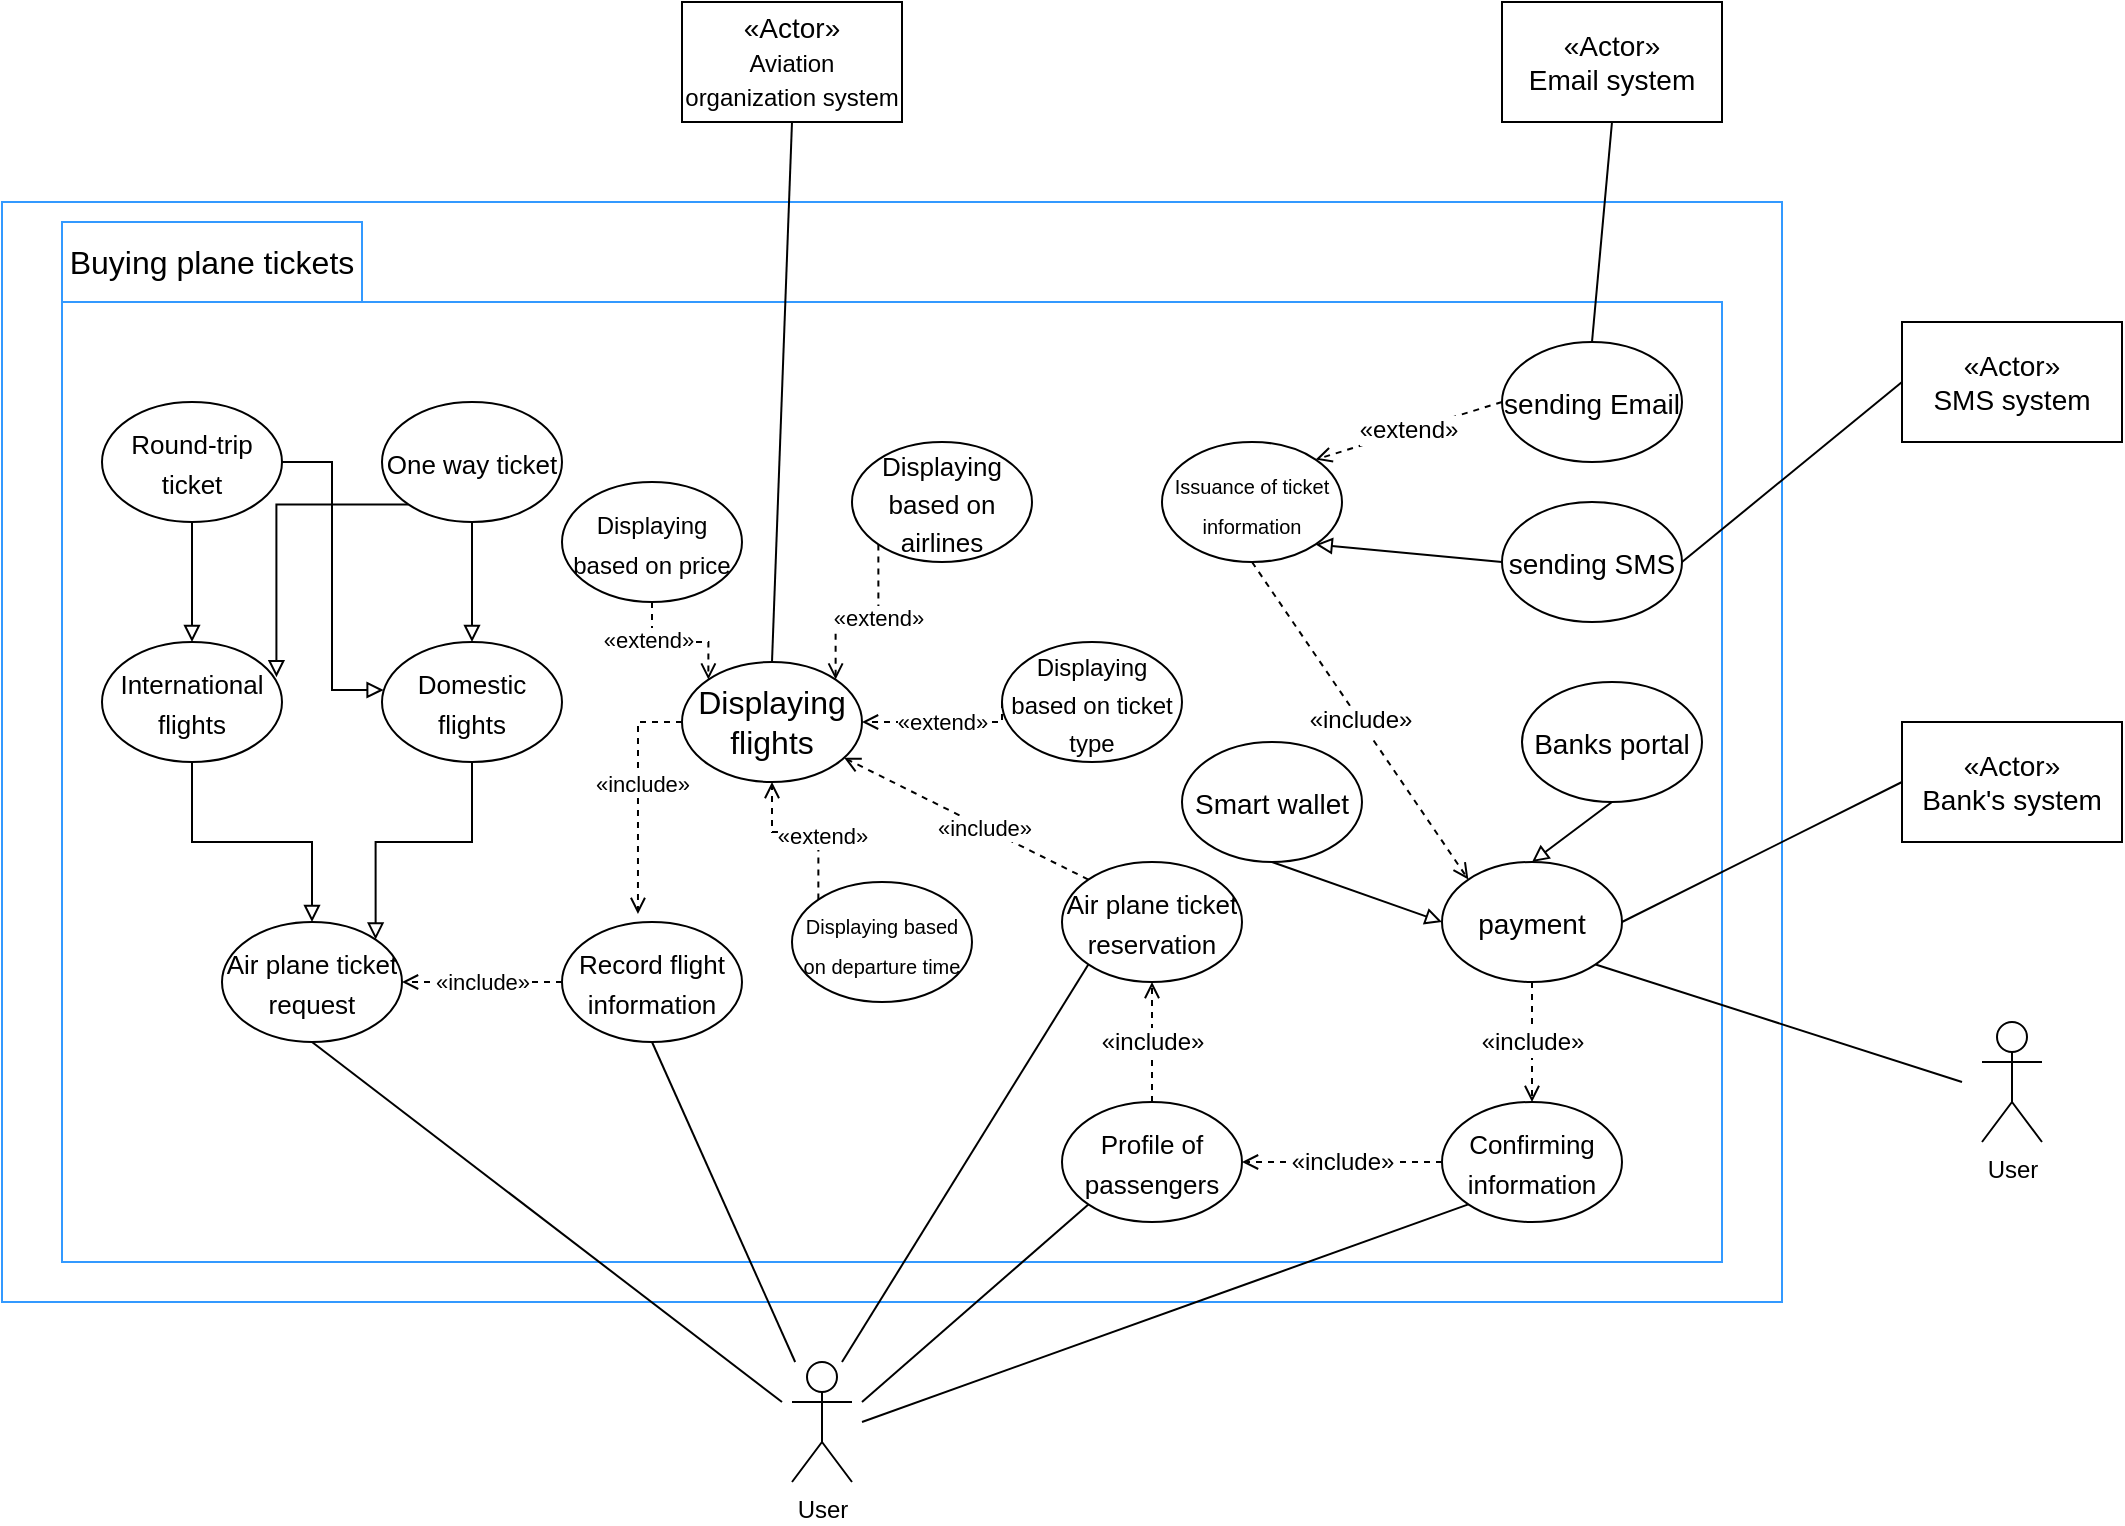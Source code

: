 <mxfile version="19.0.2" type="device" pages="6"><diagram id="MOzdtP4TMteQ312PS8AV" name="Page-1"><mxGraphModel dx="1038" dy="649" grid="1" gridSize="10" guides="1" tooltips="1" connect="1" arrows="1" fold="1" page="1" pageScale="1" pageWidth="1169" pageHeight="827" math="0" shadow="0"><root><mxCell id="0"/><mxCell id="1" parent="0"/><mxCell id="bTfHIQWAhqjceUA4Dq8x-1" value="" style="rounded=0;whiteSpace=wrap;html=1;fillColor=none;strokeColor=#3399ff;" parent="1" vertex="1"><mxGeometry x="30" y="160" width="890" height="550" as="geometry"/></mxCell><mxCell id="bTfHIQWAhqjceUA4Dq8x-2" value="User" style="shape=umlActor;verticalLabelPosition=bottom;verticalAlign=top;html=1;outlineConnect=0;" parent="1" vertex="1"><mxGeometry x="425" y="740" width="30" height="60" as="geometry"/></mxCell><mxCell id="bTfHIQWAhqjceUA4Dq8x-3" value="&lt;span style=&quot;color: rgba(0, 0, 0, 0); font-family: monospace; font-size: 0px; text-align: start;&quot;&gt;%3CmxGraphModel%3E%3Croot%3E%3CmxCell%20id%3D%220%22%2F%3E%3CmxCell%20id%3D%221%22%20parent%3D%220%22%2F%3E%3CmxCell%20id%3D%222%22%20value%3D%22%22%20style%3D%22ellipse%3BwhiteSpace%3Dwrap%3Bhtml%3D1%3BfontSize%3D16%3B%22%20vertex%3D%221%22%20parent%3D%221%22%3E%3CmxGeometry%20x%3D%22410%22%20y%3D%22340%22%20width%3D%2290%22%20height%3D%2260%22%20as%3D%22geometry%22%2F%3E%3C%2FmxCell%3E%3C%2Froot%3E%3C%2FmxGraphModel%3E&lt;/span&gt;" style="rounded=0;whiteSpace=wrap;html=1;fillColor=none;strokeColor=#3399FF;" parent="1" vertex="1"><mxGeometry x="60" y="210" width="830" height="480" as="geometry"/></mxCell><mxCell id="bTfHIQWAhqjceUA4Dq8x-4" value="&lt;font style=&quot;font-size: 16px;&quot;&gt;Buying plane tickets&lt;/font&gt;" style="rounded=0;whiteSpace=wrap;html=1;fillColor=none;strokeColor=#3399FF;" parent="1" vertex="1"><mxGeometry x="60" y="170" width="150" height="40" as="geometry"/></mxCell><mxCell id="bTfHIQWAhqjceUA4Dq8x-5" value="" style="edgeStyle=orthogonalEdgeStyle;rounded=0;orthogonalLoop=1;jettySize=auto;html=1;fontFamily=Helvetica;fontSize=10;fontColor=#000000;endArrow=block;endFill=0;" parent="1" source="bTfHIQWAhqjceUA4Dq8x-6" target="bTfHIQWAhqjceUA4Dq8x-7" edge="1"><mxGeometry relative="1" as="geometry"/></mxCell><mxCell id="bTfHIQWAhqjceUA4Dq8x-6" value="&lt;font style=&quot;font-size: 13px;&quot;&gt;International flights&lt;/font&gt;" style="ellipse;whiteSpace=wrap;html=1;fontSize=16;" parent="1" vertex="1"><mxGeometry x="80" y="380" width="90" height="60" as="geometry"/></mxCell><mxCell id="bTfHIQWAhqjceUA4Dq8x-7" value="&lt;div&gt;&lt;span style=&quot;font-size: 13px;&quot;&gt;Air plane ticket&lt;/span&gt;&lt;/div&gt;&lt;div&gt;&lt;span style=&quot;font-size: 13px;&quot;&gt;request&lt;/span&gt;&lt;/div&gt;" style="ellipse;whiteSpace=wrap;html=1;fontSize=16;" parent="1" vertex="1"><mxGeometry x="140" y="520" width="90" height="60" as="geometry"/></mxCell><mxCell id="bTfHIQWAhqjceUA4Dq8x-8" style="edgeStyle=orthogonalEdgeStyle;rounded=0;orthogonalLoop=1;jettySize=auto;html=1;exitX=0;exitY=0.5;exitDx=0;exitDy=0;strokeColor=#000000;fontFamily=Helvetica;fontSize=10;fontColor=#000000;endArrow=open;endFill=0;dashed=1;" parent="1" source="bTfHIQWAhqjceUA4Dq8x-10" target="bTfHIQWAhqjceUA4Dq8x-7" edge="1"><mxGeometry relative="1" as="geometry"/></mxCell><mxCell id="bTfHIQWAhqjceUA4Dq8x-9" value="&lt;font style=&quot;font-size: 11px;&quot;&gt;«include»&lt;/font&gt;" style="edgeLabel;html=1;align=center;verticalAlign=middle;resizable=0;points=[];fontSize=10;fontFamily=Helvetica;fontColor=#000000;" parent="bTfHIQWAhqjceUA4Dq8x-8" vertex="1" connectable="0"><mxGeometry x="-0.255" y="-2" relative="1" as="geometry"><mxPoint x="-10" y="2" as="offset"/></mxGeometry></mxCell><mxCell id="bTfHIQWAhqjceUA4Dq8x-10" value="&lt;font style=&quot;font-size: 13px;&quot;&gt;Record flight information&lt;/font&gt;" style="ellipse;whiteSpace=wrap;html=1;fontSize=16;" parent="1" vertex="1"><mxGeometry x="310" y="520" width="90" height="60" as="geometry"/></mxCell><mxCell id="bTfHIQWAhqjceUA4Dq8x-11" style="edgeStyle=orthogonalEdgeStyle;rounded=0;orthogonalLoop=1;jettySize=auto;html=1;exitX=0.5;exitY=1;exitDx=0;exitDy=0;entryX=0;entryY=0;entryDx=0;entryDy=0;dashed=1;strokeColor=#000000;fontFamily=Helvetica;fontSize=11;fontColor=#000000;endArrow=open;endFill=0;" parent="1" source="bTfHIQWAhqjceUA4Dq8x-13" target="bTfHIQWAhqjceUA4Dq8x-16" edge="1"><mxGeometry relative="1" as="geometry"/></mxCell><mxCell id="bTfHIQWAhqjceUA4Dq8x-12" value="«extend»" style="edgeLabel;html=1;align=center;verticalAlign=middle;resizable=0;points=[];fontSize=11;fontFamily=Helvetica;fontColor=#000000;" parent="bTfHIQWAhqjceUA4Dq8x-11" vertex="1" connectable="0"><mxGeometry x="-0.415" y="-1" relative="1" as="geometry"><mxPoint x="-1" y="-1" as="offset"/></mxGeometry></mxCell><mxCell id="bTfHIQWAhqjceUA4Dq8x-13" value="&lt;font style=&quot;font-size: 12px;&quot;&gt;Displaying based on price&lt;/font&gt;" style="ellipse;whiteSpace=wrap;html=1;fontSize=16;" parent="1" vertex="1"><mxGeometry x="310" y="300" width="90" height="60" as="geometry"/></mxCell><mxCell id="bTfHIQWAhqjceUA4Dq8x-14" style="edgeStyle=orthogonalEdgeStyle;rounded=0;orthogonalLoop=1;jettySize=auto;html=1;exitX=0;exitY=0.5;exitDx=0;exitDy=0;entryX=0.422;entryY=-0.067;entryDx=0;entryDy=0;strokeColor=#000000;fontFamily=Helvetica;fontSize=11;fontColor=#000000;endArrow=open;endFill=0;dashed=1;entryPerimeter=0;" parent="1" source="bTfHIQWAhqjceUA4Dq8x-16" target="bTfHIQWAhqjceUA4Dq8x-10" edge="1"><mxGeometry relative="1" as="geometry"/></mxCell><mxCell id="bTfHIQWAhqjceUA4Dq8x-15" value="«include»" style="edgeLabel;html=1;align=center;verticalAlign=middle;resizable=0;points=[];fontSize=11;fontFamily=Helvetica;fontColor=#000000;" parent="bTfHIQWAhqjceUA4Dq8x-14" vertex="1" connectable="0"><mxGeometry x="-0.107" y="2" relative="1" as="geometry"><mxPoint as="offset"/></mxGeometry></mxCell><mxCell id="bTfHIQWAhqjceUA4Dq8x-16" value="&lt;div style=&quot;&quot;&gt;&lt;div&gt;Displaying&lt;/div&gt;&lt;div&gt;flights&lt;/div&gt;&lt;/div&gt;" style="ellipse;whiteSpace=wrap;html=1;fontSize=16;align=center;" parent="1" vertex="1"><mxGeometry x="370" y="390" width="90" height="60" as="geometry"/></mxCell><mxCell id="bTfHIQWAhqjceUA4Dq8x-17" style="edgeStyle=orthogonalEdgeStyle;rounded=0;orthogonalLoop=1;jettySize=auto;html=1;exitX=0;exitY=0;exitDx=0;exitDy=0;entryX=0.5;entryY=1;entryDx=0;entryDy=0;dashed=1;strokeColor=#000000;fontFamily=Helvetica;fontSize=11;fontColor=#000000;endArrow=open;endFill=0;" parent="1" source="bTfHIQWAhqjceUA4Dq8x-19" target="bTfHIQWAhqjceUA4Dq8x-16" edge="1"><mxGeometry relative="1" as="geometry"/></mxCell><mxCell id="bTfHIQWAhqjceUA4Dq8x-18" value="«extend»" style="edgeLabel;html=1;align=center;verticalAlign=middle;resizable=0;points=[];fontSize=11;fontFamily=Helvetica;fontColor=#000000;" parent="bTfHIQWAhqjceUA4Dq8x-17" vertex="1" connectable="0"><mxGeometry x="-0.22" y="-2" relative="1" as="geometry"><mxPoint as="offset"/></mxGeometry></mxCell><mxCell id="bTfHIQWAhqjceUA4Dq8x-19" value="&lt;font style=&quot;font-size: 10px;&quot;&gt;Displaying based on departure time&lt;/font&gt;" style="ellipse;whiteSpace=wrap;html=1;fontSize=16;" parent="1" vertex="1"><mxGeometry x="425" y="500" width="90" height="60" as="geometry"/></mxCell><mxCell id="bTfHIQWAhqjceUA4Dq8x-20" value="&lt;div&gt;&lt;span style=&quot;font-size: 13px;&quot;&gt;Air plane ticket&lt;/span&gt;&lt;/div&gt;&lt;div&gt;&lt;span style=&quot;font-size: 13px;&quot;&gt;reservation&lt;/span&gt;&lt;/div&gt;" style="ellipse;whiteSpace=wrap;html=1;fontSize=16;" parent="1" vertex="1"><mxGeometry x="560" y="490" width="90" height="60" as="geometry"/></mxCell><mxCell id="bTfHIQWAhqjceUA4Dq8x-21" style="edgeStyle=orthogonalEdgeStyle;rounded=0;orthogonalLoop=1;jettySize=auto;html=1;exitX=0;exitY=1;exitDx=0;exitDy=0;entryX=1;entryY=0;entryDx=0;entryDy=0;dashed=1;strokeColor=#000000;fontFamily=Helvetica;fontSize=11;fontColor=#000000;endArrow=open;endFill=0;" parent="1" source="bTfHIQWAhqjceUA4Dq8x-23" target="bTfHIQWAhqjceUA4Dq8x-16" edge="1"><mxGeometry relative="1" as="geometry"><Array as="points"><mxPoint x="468" y="370"/><mxPoint x="447" y="370"/></Array></mxGeometry></mxCell><mxCell id="bTfHIQWAhqjceUA4Dq8x-22" value="«extend»" style="edgeLabel;html=1;align=center;verticalAlign=middle;resizable=0;points=[];fontSize=11;fontFamily=Helvetica;fontColor=#000000;" parent="bTfHIQWAhqjceUA4Dq8x-21" vertex="1" connectable="0"><mxGeometry x="-0.178" relative="1" as="geometry"><mxPoint as="offset"/></mxGeometry></mxCell><mxCell id="bTfHIQWAhqjceUA4Dq8x-23" value="&lt;font style=&quot;font-size: 13px;&quot;&gt;Displaying based on airlines&lt;/font&gt;" style="ellipse;whiteSpace=wrap;html=1;fontSize=16;" parent="1" vertex="1"><mxGeometry x="455" y="280" width="90" height="60" as="geometry"/></mxCell><mxCell id="bTfHIQWAhqjceUA4Dq8x-24" style="edgeStyle=orthogonalEdgeStyle;rounded=0;orthogonalLoop=1;jettySize=auto;html=1;exitX=0;exitY=0.5;exitDx=0;exitDy=0;dashed=1;strokeColor=#000000;fontFamily=Helvetica;fontSize=11;fontColor=#000000;endArrow=open;endFill=0;" parent="1" source="bTfHIQWAhqjceUA4Dq8x-26" target="bTfHIQWAhqjceUA4Dq8x-16" edge="1"><mxGeometry relative="1" as="geometry"><Array as="points"><mxPoint x="530" y="420"/></Array></mxGeometry></mxCell><mxCell id="bTfHIQWAhqjceUA4Dq8x-25" value="«extend»" style="edgeLabel;html=1;align=center;verticalAlign=middle;resizable=0;points=[];fontSize=11;fontFamily=Helvetica;fontColor=#000000;" parent="bTfHIQWAhqjceUA4Dq8x-24" vertex="1" connectable="0"><mxGeometry x="-0.17" relative="1" as="geometry"><mxPoint x="-7" as="offset"/></mxGeometry></mxCell><mxCell id="bTfHIQWAhqjceUA4Dq8x-26" value="&lt;font style=&quot;font-size: 12px;&quot;&gt;Displaying based on ticket type&lt;/font&gt;" style="ellipse;whiteSpace=wrap;html=1;fontSize=16;" parent="1" vertex="1"><mxGeometry x="530" y="380" width="90" height="60" as="geometry"/></mxCell><mxCell id="bTfHIQWAhqjceUA4Dq8x-27" style="edgeStyle=orthogonalEdgeStyle;rounded=0;orthogonalLoop=1;jettySize=auto;html=1;exitX=0;exitY=1;exitDx=0;exitDy=0;entryX=0.969;entryY=0.293;entryDx=0;entryDy=0;entryPerimeter=0;fontFamily=Helvetica;fontSize=10;fontColor=#000000;endArrow=block;endFill=0;" parent="1" source="bTfHIQWAhqjceUA4Dq8x-29" target="bTfHIQWAhqjceUA4Dq8x-6" edge="1"><mxGeometry relative="1" as="geometry"/></mxCell><mxCell id="bTfHIQWAhqjceUA4Dq8x-28" style="edgeStyle=orthogonalEdgeStyle;rounded=0;orthogonalLoop=1;jettySize=auto;html=1;exitX=0.5;exitY=1;exitDx=0;exitDy=0;entryX=0.5;entryY=0;entryDx=0;entryDy=0;fontFamily=Helvetica;fontSize=10;fontColor=#000000;endArrow=block;endFill=0;" parent="1" source="bTfHIQWAhqjceUA4Dq8x-29" target="bTfHIQWAhqjceUA4Dq8x-36" edge="1"><mxGeometry relative="1" as="geometry"/></mxCell><mxCell id="bTfHIQWAhqjceUA4Dq8x-29" value="&lt;font style=&quot;font-size: 13px;&quot;&gt;One way ticket&lt;/font&gt;" style="ellipse;whiteSpace=wrap;html=1;fontSize=16;" parent="1" vertex="1"><mxGeometry x="220" y="260" width="90" height="60" as="geometry"/></mxCell><mxCell id="bTfHIQWAhqjceUA4Dq8x-30" value="«include»" style="edgeStyle=orthogonalEdgeStyle;rounded=0;orthogonalLoop=1;jettySize=auto;html=1;exitX=0.5;exitY=0;exitDx=0;exitDy=0;entryX=0.5;entryY=1;entryDx=0;entryDy=0;strokeColor=#000000;fontFamily=Helvetica;fontSize=12;fontColor=#000000;endArrow=open;endFill=0;dashed=1;" parent="1" source="bTfHIQWAhqjceUA4Dq8x-31" target="bTfHIQWAhqjceUA4Dq8x-20" edge="1"><mxGeometry relative="1" as="geometry"/></mxCell><mxCell id="bTfHIQWAhqjceUA4Dq8x-31" value="&lt;span style=&quot;background-color: rgb(255, 255, 255);&quot;&gt;&lt;font style=&quot;font-size: 13px;&quot;&gt;Profile of passengers&lt;/font&gt;&lt;/span&gt;" style="ellipse;whiteSpace=wrap;html=1;fontSize=16;" parent="1" vertex="1"><mxGeometry x="560" y="610" width="90" height="60" as="geometry"/></mxCell><mxCell id="bTfHIQWAhqjceUA4Dq8x-32" style="edgeStyle=orthogonalEdgeStyle;rounded=0;orthogonalLoop=1;jettySize=auto;html=1;exitX=0.5;exitY=1;exitDx=0;exitDy=0;fontFamily=Helvetica;fontSize=10;fontColor=#000000;endArrow=block;endFill=0;" parent="1" source="bTfHIQWAhqjceUA4Dq8x-34" target="bTfHIQWAhqjceUA4Dq8x-6" edge="1"><mxGeometry relative="1" as="geometry"/></mxCell><mxCell id="bTfHIQWAhqjceUA4Dq8x-33" style="edgeStyle=orthogonalEdgeStyle;rounded=0;orthogonalLoop=1;jettySize=auto;html=1;entryX=0.009;entryY=0.4;entryDx=0;entryDy=0;entryPerimeter=0;fontFamily=Helvetica;fontSize=10;fontColor=#000000;endArrow=block;endFill=0;" parent="1" source="bTfHIQWAhqjceUA4Dq8x-34" target="bTfHIQWAhqjceUA4Dq8x-36" edge="1"><mxGeometry relative="1" as="geometry"/></mxCell><mxCell id="bTfHIQWAhqjceUA4Dq8x-34" value="&lt;font style=&quot;font-size: 13px;&quot;&gt;Round-trip ticket&lt;/font&gt;" style="ellipse;whiteSpace=wrap;html=1;fontSize=16;" parent="1" vertex="1"><mxGeometry x="80" y="260" width="90" height="60" as="geometry"/></mxCell><mxCell id="bTfHIQWAhqjceUA4Dq8x-35" style="edgeStyle=orthogonalEdgeStyle;rounded=0;orthogonalLoop=1;jettySize=auto;html=1;exitX=0.5;exitY=1;exitDx=0;exitDy=0;entryX=1;entryY=0;entryDx=0;entryDy=0;fontFamily=Helvetica;fontSize=10;fontColor=#000000;endArrow=block;endFill=0;" parent="1" source="bTfHIQWAhqjceUA4Dq8x-36" target="bTfHIQWAhqjceUA4Dq8x-7" edge="1"><mxGeometry relative="1" as="geometry"/></mxCell><mxCell id="bTfHIQWAhqjceUA4Dq8x-36" value="&lt;font style=&quot;font-size: 13px;&quot;&gt;Domestic flights&lt;/font&gt;" style="ellipse;whiteSpace=wrap;html=1;fontSize=16;" parent="1" vertex="1"><mxGeometry x="220" y="380" width="90" height="60" as="geometry"/></mxCell><mxCell id="bTfHIQWAhqjceUA4Dq8x-37" value="&lt;font style=&quot;font-size: 10px;&quot;&gt;Issuance of ticket information&lt;/font&gt;" style="ellipse;whiteSpace=wrap;html=1;fontSize=16;" parent="1" vertex="1"><mxGeometry x="610" y="280" width="90" height="60" as="geometry"/></mxCell><mxCell id="bTfHIQWAhqjceUA4Dq8x-38" value="«include»" style="edgeStyle=orthogonalEdgeStyle;rounded=0;orthogonalLoop=1;jettySize=auto;html=1;exitX=0;exitY=0.5;exitDx=0;exitDy=0;entryX=1;entryY=0.5;entryDx=0;entryDy=0;strokeColor=#000000;fontFamily=Helvetica;fontSize=12;fontColor=#000000;endArrow=open;endFill=0;dashed=1;" parent="1" source="bTfHIQWAhqjceUA4Dq8x-39" target="bTfHIQWAhqjceUA4Dq8x-31" edge="1"><mxGeometry relative="1" as="geometry"/></mxCell><mxCell id="bTfHIQWAhqjceUA4Dq8x-39" value="&lt;span style=&quot;background-color: rgb(255, 255, 255);&quot;&gt;&lt;font style=&quot;font-size: 13px;&quot;&gt;Confirming information&lt;/font&gt;&lt;/span&gt;" style="ellipse;whiteSpace=wrap;html=1;fontSize=16;" parent="1" vertex="1"><mxGeometry x="750" y="610" width="90" height="60" as="geometry"/></mxCell><mxCell id="bTfHIQWAhqjceUA4Dq8x-40" value="«include»" style="edgeStyle=orthogonalEdgeStyle;rounded=0;orthogonalLoop=1;jettySize=auto;html=1;exitX=0.5;exitY=1;exitDx=0;exitDy=0;entryX=0.5;entryY=0;entryDx=0;entryDy=0;strokeColor=#000000;fontFamily=Helvetica;fontSize=12;fontColor=#000000;endArrow=open;endFill=0;dashed=1;" parent="1" source="bTfHIQWAhqjceUA4Dq8x-41" target="bTfHIQWAhqjceUA4Dq8x-39" edge="1"><mxGeometry relative="1" as="geometry"/></mxCell><mxCell id="bTfHIQWAhqjceUA4Dq8x-41" value="&lt;font style=&quot;font-size: 14px;&quot;&gt;payment&lt;/font&gt;" style="ellipse;whiteSpace=wrap;html=1;fontSize=16;" parent="1" vertex="1"><mxGeometry x="750" y="490" width="90" height="60" as="geometry"/></mxCell><mxCell id="bTfHIQWAhqjceUA4Dq8x-42" value="&lt;font style=&quot;font-size: 14px;&quot;&gt;Smart wallet&lt;/font&gt;" style="ellipse;whiteSpace=wrap;html=1;fontSize=16;" parent="1" vertex="1"><mxGeometry x="620" y="430" width="90" height="60" as="geometry"/></mxCell><mxCell id="bTfHIQWAhqjceUA4Dq8x-43" value="&lt;font style=&quot;font-size: 14px;&quot;&gt;Banks portal&lt;/font&gt;" style="ellipse;whiteSpace=wrap;html=1;fontSize=16;" parent="1" vertex="1"><mxGeometry x="790" y="400" width="90" height="60" as="geometry"/></mxCell><mxCell id="bTfHIQWAhqjceUA4Dq8x-44" value="&lt;font style=&quot;font-size: 14px;&quot;&gt;sending SMS&lt;/font&gt;" style="ellipse;whiteSpace=wrap;html=1;fontSize=16;" parent="1" vertex="1"><mxGeometry x="780" y="310" width="90" height="60" as="geometry"/></mxCell><mxCell id="bTfHIQWAhqjceUA4Dq8x-45" value="&lt;font style=&quot;font-size: 14px;&quot;&gt;sending Email&lt;/font&gt;" style="ellipse;whiteSpace=wrap;html=1;fontSize=16;" parent="1" vertex="1"><mxGeometry x="780" y="230" width="90" height="60" as="geometry"/></mxCell><mxCell id="bTfHIQWAhqjceUA4Dq8x-46" value="«Actor»&lt;br&gt;Bank's system" style="rounded=0;whiteSpace=wrap;html=1;fontFamily=Helvetica;fontSize=14;fontColor=#000000;" parent="1" vertex="1"><mxGeometry x="980" y="420" width="110" height="60" as="geometry"/></mxCell><mxCell id="bTfHIQWAhqjceUA4Dq8x-47" value="«Actor»&lt;br&gt;SMS system" style="rounded=0;whiteSpace=wrap;html=1;fontFamily=Helvetica;fontSize=14;fontColor=#000000;" parent="1" vertex="1"><mxGeometry x="980" y="220" width="110" height="60" as="geometry"/></mxCell><mxCell id="bTfHIQWAhqjceUA4Dq8x-48" value="" style="endArrow=none;html=1;rounded=0;strokeColor=#000000;fontFamily=Helvetica;fontSize=10;fontColor=#000000;entryX=0.5;entryY=1;entryDx=0;entryDy=0;" parent="1" target="bTfHIQWAhqjceUA4Dq8x-7" edge="1"><mxGeometry width="50" height="50" relative="1" as="geometry"><mxPoint x="420" y="760" as="sourcePoint"/><mxPoint x="50" y="385" as="targetPoint"/></mxGeometry></mxCell><mxCell id="bTfHIQWAhqjceUA4Dq8x-49" value="" style="endArrow=none;html=1;rounded=0;strokeColor=#000000;fontFamily=Helvetica;fontSize=11;fontColor=#000000;entryX=0.5;entryY=1;entryDx=0;entryDy=0;" parent="1" source="bTfHIQWAhqjceUA4Dq8x-2" target="bTfHIQWAhqjceUA4Dq8x-10" edge="1"><mxGeometry width="50" height="50" relative="1" as="geometry"><mxPoint x="360" y="650" as="sourcePoint"/><mxPoint x="410" y="600" as="targetPoint"/></mxGeometry></mxCell><mxCell id="bTfHIQWAhqjceUA4Dq8x-50" value="" style="endArrow=open;html=1;rounded=0;dashed=1;strokeColor=#000000;fontFamily=Helvetica;fontSize=11;fontColor=#000000;exitX=0;exitY=0;exitDx=0;exitDy=0;endFill=0;" parent="1" source="bTfHIQWAhqjceUA4Dq8x-20" target="bTfHIQWAhqjceUA4Dq8x-16" edge="1"><mxGeometry width="50" height="50" relative="1" as="geometry"><mxPoint x="495" y="490" as="sourcePoint"/><mxPoint x="545" y="440" as="targetPoint"/></mxGeometry></mxCell><mxCell id="bTfHIQWAhqjceUA4Dq8x-51" value="«include»" style="edgeLabel;html=1;align=center;verticalAlign=middle;resizable=0;points=[];fontSize=11;fontFamily=Helvetica;fontColor=#000000;" parent="bTfHIQWAhqjceUA4Dq8x-50" vertex="1" connectable="0"><mxGeometry x="-0.142" relative="1" as="geometry"><mxPoint as="offset"/></mxGeometry></mxCell><mxCell id="bTfHIQWAhqjceUA4Dq8x-52" value="&lt;font style=&quot;font-size: 12px;&quot;&gt;&lt;span style=&quot;font-size: 14px;&quot;&gt;«Actor»&lt;/span&gt;&lt;br&gt;Aviation organization system&lt;/font&gt;" style="rounded=0;whiteSpace=wrap;html=1;fontFamily=Helvetica;fontSize=14;fontColor=#000000;" parent="1" vertex="1"><mxGeometry x="370" y="60" width="110" height="60" as="geometry"/></mxCell><mxCell id="bTfHIQWAhqjceUA4Dq8x-53" value="" style="endArrow=none;html=1;rounded=0;strokeColor=#000000;fontFamily=Helvetica;fontSize=12;fontColor=#000000;entryX=0.5;entryY=1;entryDx=0;entryDy=0;exitX=0.5;exitY=0;exitDx=0;exitDy=0;" parent="1" source="bTfHIQWAhqjceUA4Dq8x-16" target="bTfHIQWAhqjceUA4Dq8x-52" edge="1"><mxGeometry width="50" height="50" relative="1" as="geometry"><mxPoint x="380" y="300" as="sourcePoint"/><mxPoint x="430" y="250" as="targetPoint"/></mxGeometry></mxCell><mxCell id="bTfHIQWAhqjceUA4Dq8x-54" value="" style="endArrow=none;html=1;rounded=0;strokeColor=#000000;fontFamily=Helvetica;fontSize=12;fontColor=#000000;entryX=0;entryY=1;entryDx=0;entryDy=0;" parent="1" target="bTfHIQWAhqjceUA4Dq8x-20" edge="1"><mxGeometry width="50" height="50" relative="1" as="geometry"><mxPoint x="450" y="740" as="sourcePoint"/><mxPoint x="430" y="650" as="targetPoint"/></mxGeometry></mxCell><mxCell id="bTfHIQWAhqjceUA4Dq8x-55" value="" style="endArrow=none;html=1;rounded=0;strokeColor=#000000;fontFamily=Helvetica;fontSize=12;fontColor=#000000;entryX=0;entryY=1;entryDx=0;entryDy=0;" parent="1" target="bTfHIQWAhqjceUA4Dq8x-31" edge="1"><mxGeometry width="50" height="50" relative="1" as="geometry"><mxPoint x="460" y="760" as="sourcePoint"/><mxPoint x="540" y="720" as="targetPoint"/></mxGeometry></mxCell><mxCell id="bTfHIQWAhqjceUA4Dq8x-56" value="" style="endArrow=none;html=1;rounded=0;strokeColor=#000000;fontFamily=Helvetica;fontSize=12;fontColor=#000000;entryX=0;entryY=1;entryDx=0;entryDy=0;" parent="1" target="bTfHIQWAhqjceUA4Dq8x-39" edge="1"><mxGeometry width="50" height="50" relative="1" as="geometry"><mxPoint x="460" y="770" as="sourcePoint"/><mxPoint x="560" y="740" as="targetPoint"/></mxGeometry></mxCell><mxCell id="bTfHIQWAhqjceUA4Dq8x-57" value="" style="endArrow=none;html=1;rounded=0;strokeColor=#000000;fontFamily=Helvetica;fontSize=12;fontColor=#000000;entryX=0;entryY=0.5;entryDx=0;entryDy=0;exitX=1;exitY=0.5;exitDx=0;exitDy=0;" parent="1" source="bTfHIQWAhqjceUA4Dq8x-41" target="bTfHIQWAhqjceUA4Dq8x-46" edge="1"><mxGeometry width="50" height="50" relative="1" as="geometry"><mxPoint x="930" y="520" as="sourcePoint"/><mxPoint x="980" y="470" as="targetPoint"/></mxGeometry></mxCell><mxCell id="bTfHIQWAhqjceUA4Dq8x-58" value="" style="endArrow=block;html=1;rounded=0;strokeColor=#000000;fontFamily=Helvetica;fontSize=12;fontColor=#000000;entryX=0;entryY=0.5;entryDx=0;entryDy=0;exitX=0.5;exitY=1;exitDx=0;exitDy=0;endFill=0;" parent="1" source="bTfHIQWAhqjceUA4Dq8x-42" target="bTfHIQWAhqjceUA4Dq8x-41" edge="1"><mxGeometry width="50" height="50" relative="1" as="geometry"><mxPoint x="680" y="540" as="sourcePoint"/><mxPoint x="730" y="490" as="targetPoint"/></mxGeometry></mxCell><mxCell id="bTfHIQWAhqjceUA4Dq8x-59" value="" style="endArrow=block;html=1;rounded=0;strokeColor=#000000;fontFamily=Helvetica;fontSize=12;fontColor=#000000;entryX=0.5;entryY=0;entryDx=0;entryDy=0;exitX=0.5;exitY=1;exitDx=0;exitDy=0;endFill=0;" parent="1" source="bTfHIQWAhqjceUA4Dq8x-43" target="bTfHIQWAhqjceUA4Dq8x-41" edge="1"><mxGeometry width="50" height="50" relative="1" as="geometry"><mxPoint x="790" y="500" as="sourcePoint"/><mxPoint x="840" y="450" as="targetPoint"/></mxGeometry></mxCell><mxCell id="bTfHIQWAhqjceUA4Dq8x-60" value="User" style="shape=umlActor;verticalLabelPosition=bottom;verticalAlign=top;html=1;outlineConnect=0;" parent="1" vertex="1"><mxGeometry x="1020" y="570" width="30" height="60" as="geometry"/></mxCell><mxCell id="bTfHIQWAhqjceUA4Dq8x-61" value="" style="endArrow=none;html=1;rounded=0;strokeColor=#000000;fontFamily=Helvetica;fontSize=12;fontColor=#000000;entryX=1;entryY=1;entryDx=0;entryDy=0;" parent="1" target="bTfHIQWAhqjceUA4Dq8x-41" edge="1"><mxGeometry width="50" height="50" relative="1" as="geometry"><mxPoint x="1010" y="600" as="sourcePoint"/><mxPoint x="900" y="550" as="targetPoint"/></mxGeometry></mxCell><mxCell id="bTfHIQWAhqjceUA4Dq8x-62" value="«include»" style="endArrow=open;html=1;rounded=0;strokeColor=#000000;fontFamily=Helvetica;fontSize=12;fontColor=#000000;entryX=0;entryY=0;entryDx=0;entryDy=0;exitX=0.5;exitY=1;exitDx=0;exitDy=0;endFill=0;dashed=1;" parent="1" source="bTfHIQWAhqjceUA4Dq8x-37" target="bTfHIQWAhqjceUA4Dq8x-41" edge="1"><mxGeometry width="50" height="50" relative="1" as="geometry"><mxPoint x="670" y="400" as="sourcePoint"/><mxPoint x="720" y="350" as="targetPoint"/></mxGeometry></mxCell><mxCell id="bTfHIQWAhqjceUA4Dq8x-63" value="" style="endArrow=none;html=1;rounded=0;strokeColor=#000000;fontFamily=Helvetica;fontSize=12;fontColor=#000000;exitX=1;exitY=0.5;exitDx=0;exitDy=0;entryX=0;entryY=0.5;entryDx=0;entryDy=0;" parent="1" source="bTfHIQWAhqjceUA4Dq8x-44" target="bTfHIQWAhqjceUA4Dq8x-47" edge="1"><mxGeometry width="50" height="50" relative="1" as="geometry"><mxPoint x="930" y="330" as="sourcePoint"/><mxPoint x="980" y="280" as="targetPoint"/></mxGeometry></mxCell><mxCell id="bTfHIQWAhqjceUA4Dq8x-64" value="" style="endArrow=block;html=1;rounded=0;strokeColor=#000000;fontFamily=Helvetica;fontSize=12;fontColor=#000000;exitX=0;exitY=0.5;exitDx=0;exitDy=0;entryX=1;entryY=1;entryDx=0;entryDy=0;endFill=0;" parent="1" source="bTfHIQWAhqjceUA4Dq8x-44" target="bTfHIQWAhqjceUA4Dq8x-37" edge="1"><mxGeometry width="50" height="50" relative="1" as="geometry"><mxPoint x="710" y="370" as="sourcePoint"/><mxPoint x="760" y="320" as="targetPoint"/></mxGeometry></mxCell><mxCell id="bTfHIQWAhqjceUA4Dq8x-65" value="«extend»" style="endArrow=open;html=1;rounded=0;strokeColor=#000000;fontFamily=Helvetica;fontSize=12;fontColor=#000000;exitX=0;exitY=0.5;exitDx=0;exitDy=0;entryX=1;entryY=0;entryDx=0;entryDy=0;dashed=1;endFill=0;" parent="1" source="bTfHIQWAhqjceUA4Dq8x-45" target="bTfHIQWAhqjceUA4Dq8x-37" edge="1"><mxGeometry width="50" height="50" relative="1" as="geometry"><mxPoint x="670" y="270" as="sourcePoint"/><mxPoint x="720" y="220" as="targetPoint"/></mxGeometry></mxCell><mxCell id="bTfHIQWAhqjceUA4Dq8x-66" value="«Actor»&lt;br&gt;Email system" style="rounded=0;whiteSpace=wrap;html=1;fontFamily=Helvetica;fontSize=14;fontColor=#000000;" parent="1" vertex="1"><mxGeometry x="780" y="60" width="110" height="60" as="geometry"/></mxCell><mxCell id="bTfHIQWAhqjceUA4Dq8x-67" value="" style="endArrow=none;html=1;rounded=0;entryX=0.5;entryY=1;entryDx=0;entryDy=0;exitX=0.5;exitY=0;exitDx=0;exitDy=0;" parent="1" source="bTfHIQWAhqjceUA4Dq8x-45" target="bTfHIQWAhqjceUA4Dq8x-66" edge="1"><mxGeometry width="50" height="50" relative="1" as="geometry"><mxPoint x="800" y="190" as="sourcePoint"/><mxPoint x="850" y="140" as="targetPoint"/></mxGeometry></mxCell></root></mxGraphModel></diagram><diagram id="o51BBhNrrmaI38CmJLnC" name="Page-2"><mxGraphModel dx="1038" dy="649" grid="1" gridSize="10" guides="1" tooltips="1" connect="1" arrows="1" fold="1" page="1" pageScale="1" pageWidth="1169" pageHeight="827" math="0" shadow="0"><root><mxCell id="0"/><mxCell id="1" parent="0"/><mxCell id="0UM68SNEU8DO9ino5Nw8-1" value="" style="rounded=0;whiteSpace=wrap;html=1;fillColor=none;strokeColor=#3399ff;" parent="1" vertex="1"><mxGeometry x="30" y="160" width="890" height="550" as="geometry"/></mxCell><mxCell id="0UM68SNEU8DO9ino5Nw8-2" value="User" style="shape=umlActor;verticalLabelPosition=bottom;verticalAlign=top;html=1;outlineConnect=0;" parent="1" vertex="1"><mxGeometry x="425" y="740" width="30" height="60" as="geometry"/></mxCell><mxCell id="0UM68SNEU8DO9ino5Nw8-3" value="&lt;span style=&quot;color: rgba(0, 0, 0, 0); font-family: monospace; font-size: 0px; text-align: start;&quot;&gt;%3CmxGraphModel%3E%3Croot%3E%3CmxCell%20id%3D%220%22%2F%3E%3CmxCell%20id%3D%221%22%20parent%3D%220%22%2F%3E%3CmxCell%20id%3D%222%22%20value%3D%22%22%20style%3D%22ellipse%3BwhiteSpace%3Dwrap%3Bhtml%3D1%3BfontSize%3D16%3B%22%20vertex%3D%221%22%20parent%3D%221%22%3E%3CmxGeometry%20x%3D%22410%22%20y%3D%22340%22%20width%3D%2290%22%20height%3D%2260%22%20as%3D%22geometry%22%2F%3E%3C%2FmxCell%3E%3C%2Froot%3E%3C%2FmxGraphModel%3E&lt;/span&gt;" style="rounded=0;whiteSpace=wrap;html=1;fillColor=none;strokeColor=#3399FF;" parent="1" vertex="1"><mxGeometry x="50" y="210" width="840" height="480" as="geometry"/></mxCell><mxCell id="0UM68SNEU8DO9ino5Nw8-4" value="&lt;font style=&quot;font-size: 16px;&quot;&gt;Buying train tickets&lt;/font&gt;" style="rounded=0;whiteSpace=wrap;html=1;fillColor=none;strokeColor=#3399FF;" parent="1" vertex="1"><mxGeometry x="50" y="170" width="150" height="40" as="geometry"/></mxCell><mxCell id="0UM68SNEU8DO9ino5Nw8-5" value="&lt;div&gt;&lt;span style=&quot;font-size: 10px;&quot;&gt;Train ticket&lt;/span&gt;&lt;/div&gt;&lt;div&gt;&lt;span style=&quot;font-size: 10px;&quot;&gt;request&lt;/span&gt;&lt;/div&gt;" style="ellipse;whiteSpace=wrap;html=1;fontSize=16;" parent="1" vertex="1"><mxGeometry x="140" y="520" width="90" height="60" as="geometry"/></mxCell><mxCell id="0UM68SNEU8DO9ino5Nw8-6" style="edgeStyle=orthogonalEdgeStyle;rounded=0;orthogonalLoop=1;jettySize=auto;html=1;exitX=0;exitY=0.5;exitDx=0;exitDy=0;strokeColor=#000000;fontFamily=Helvetica;fontSize=10;fontColor=#000000;endArrow=open;endFill=0;dashed=1;" parent="1" source="0UM68SNEU8DO9ino5Nw8-8" target="0UM68SNEU8DO9ino5Nw8-5" edge="1"><mxGeometry relative="1" as="geometry"/></mxCell><mxCell id="0UM68SNEU8DO9ino5Nw8-7" value="&lt;font style=&quot;font-size: 11px;&quot;&gt;«include»&lt;/font&gt;" style="edgeLabel;html=1;align=center;verticalAlign=middle;resizable=0;points=[];fontSize=10;fontFamily=Helvetica;fontColor=#000000;" parent="0UM68SNEU8DO9ino5Nw8-6" vertex="1" connectable="0"><mxGeometry x="-0.255" y="-2" relative="1" as="geometry"><mxPoint x="-10" y="2" as="offset"/></mxGeometry></mxCell><mxCell id="0UM68SNEU8DO9ino5Nw8-8" value="&lt;font style=&quot;font-size: 10px;&quot;&gt;Record train ticket information&lt;/font&gt;" style="ellipse;whiteSpace=wrap;html=1;fontSize=16;" parent="1" vertex="1"><mxGeometry x="310" y="520" width="90" height="60" as="geometry"/></mxCell><mxCell id="0UM68SNEU8DO9ino5Nw8-9" style="edgeStyle=orthogonalEdgeStyle;rounded=0;orthogonalLoop=1;jettySize=auto;html=1;exitX=0.5;exitY=1;exitDx=0;exitDy=0;entryX=0;entryY=0;entryDx=0;entryDy=0;dashed=1;strokeColor=#000000;fontFamily=Helvetica;fontSize=11;fontColor=#000000;endArrow=open;endFill=0;" parent="1" source="0UM68SNEU8DO9ino5Nw8-11" target="0UM68SNEU8DO9ino5Nw8-14" edge="1"><mxGeometry relative="1" as="geometry"/></mxCell><mxCell id="0UM68SNEU8DO9ino5Nw8-10" value="«extend»" style="edgeLabel;html=1;align=center;verticalAlign=middle;resizable=0;points=[];fontSize=11;fontFamily=Helvetica;fontColor=#000000;" parent="0UM68SNEU8DO9ino5Nw8-9" vertex="1" connectable="0"><mxGeometry x="-0.415" y="-1" relative="1" as="geometry"><mxPoint x="-1" y="-1" as="offset"/></mxGeometry></mxCell><mxCell id="0UM68SNEU8DO9ino5Nw8-11" value="&lt;font style=&quot;font-size: 12px;&quot;&gt;Displaying based on price&lt;/font&gt;" style="ellipse;whiteSpace=wrap;html=1;fontSize=16;" parent="1" vertex="1"><mxGeometry x="280" y="270" width="90" height="60" as="geometry"/></mxCell><mxCell id="0UM68SNEU8DO9ino5Nw8-12" style="edgeStyle=orthogonalEdgeStyle;rounded=0;orthogonalLoop=1;jettySize=auto;html=1;exitX=0;exitY=0.5;exitDx=0;exitDy=0;entryX=0.422;entryY=-0.067;entryDx=0;entryDy=0;strokeColor=#000000;fontFamily=Helvetica;fontSize=11;fontColor=#000000;endArrow=open;endFill=0;dashed=1;entryPerimeter=0;" parent="1" source="0UM68SNEU8DO9ino5Nw8-14" target="0UM68SNEU8DO9ino5Nw8-8" edge="1"><mxGeometry relative="1" as="geometry"/></mxCell><mxCell id="0UM68SNEU8DO9ino5Nw8-13" value="«include»" style="edgeLabel;html=1;align=center;verticalAlign=middle;resizable=0;points=[];fontSize=11;fontFamily=Helvetica;fontColor=#000000;" parent="0UM68SNEU8DO9ino5Nw8-12" vertex="1" connectable="0"><mxGeometry x="-0.107" y="2" relative="1" as="geometry"><mxPoint as="offset"/></mxGeometry></mxCell><mxCell id="0UM68SNEU8DO9ino5Nw8-14" value="&lt;div style=&quot;font-size: 15px;&quot;&gt;&lt;div&gt;Displaying&lt;/div&gt;&lt;div&gt;train tickets&lt;/div&gt;&lt;/div&gt;" style="ellipse;whiteSpace=wrap;html=1;fontSize=16;align=center;" parent="1" vertex="1"><mxGeometry x="370" y="390" width="90" height="60" as="geometry"/></mxCell><mxCell id="0UM68SNEU8DO9ino5Nw8-15" style="edgeStyle=orthogonalEdgeStyle;rounded=0;orthogonalLoop=1;jettySize=auto;html=1;exitX=0;exitY=0;exitDx=0;exitDy=0;entryX=0.5;entryY=1;entryDx=0;entryDy=0;dashed=1;strokeColor=#000000;fontFamily=Helvetica;fontSize=11;fontColor=#000000;endArrow=open;endFill=0;" parent="1" source="0UM68SNEU8DO9ino5Nw8-17" target="0UM68SNEU8DO9ino5Nw8-14" edge="1"><mxGeometry relative="1" as="geometry"/></mxCell><mxCell id="0UM68SNEU8DO9ino5Nw8-16" value="«extend»" style="edgeLabel;html=1;align=center;verticalAlign=middle;resizable=0;points=[];fontSize=11;fontFamily=Helvetica;fontColor=#000000;" parent="0UM68SNEU8DO9ino5Nw8-15" vertex="1" connectable="0"><mxGeometry x="-0.22" y="-2" relative="1" as="geometry"><mxPoint as="offset"/></mxGeometry></mxCell><mxCell id="0UM68SNEU8DO9ino5Nw8-17" value="&lt;font style=&quot;font-size: 10px;&quot;&gt;Displaying based on departure time&lt;/font&gt;" style="ellipse;whiteSpace=wrap;html=1;fontSize=16;" parent="1" vertex="1"><mxGeometry x="425" y="500" width="90" height="60" as="geometry"/></mxCell><mxCell id="0UM68SNEU8DO9ino5Nw8-18" value="&lt;div&gt;&lt;span style=&quot;font-size: 13px;&quot;&gt;Train ticket&lt;/span&gt;&lt;/div&gt;&lt;div&gt;&lt;span style=&quot;font-size: 13px;&quot;&gt;reservation&lt;/span&gt;&lt;/div&gt;" style="ellipse;whiteSpace=wrap;html=1;fontSize=16;" parent="1" vertex="1"><mxGeometry x="560" y="490" width="90" height="60" as="geometry"/></mxCell><mxCell id="0UM68SNEU8DO9ino5Nw8-19" style="edgeStyle=orthogonalEdgeStyle;rounded=0;orthogonalLoop=1;jettySize=auto;html=1;exitX=0;exitY=1;exitDx=0;exitDy=0;entryX=1;entryY=0;entryDx=0;entryDy=0;dashed=1;strokeColor=#000000;fontFamily=Helvetica;fontSize=11;fontColor=#000000;endArrow=open;endFill=0;" parent="1" source="0UM68SNEU8DO9ino5Nw8-21" target="0UM68SNEU8DO9ino5Nw8-14" edge="1"><mxGeometry relative="1" as="geometry"><Array as="points"><mxPoint x="468" y="370"/><mxPoint x="447" y="370"/></Array></mxGeometry></mxCell><mxCell id="0UM68SNEU8DO9ino5Nw8-20" value="«extend»" style="edgeLabel;html=1;align=center;verticalAlign=middle;resizable=0;points=[];fontSize=11;fontFamily=Helvetica;fontColor=#000000;" parent="0UM68SNEU8DO9ino5Nw8-19" vertex="1" connectable="0"><mxGeometry x="-0.178" relative="1" as="geometry"><mxPoint as="offset"/></mxGeometry></mxCell><mxCell id="0UM68SNEU8DO9ino5Nw8-21" value="&lt;font style=&quot;font-size: 11px;&quot;&gt;Displaying based on companies&lt;/font&gt;" style="ellipse;whiteSpace=wrap;html=1;fontSize=16;" parent="1" vertex="1"><mxGeometry x="480" y="270" width="90" height="60" as="geometry"/></mxCell><mxCell id="0UM68SNEU8DO9ino5Nw8-22" style="edgeStyle=orthogonalEdgeStyle;rounded=0;orthogonalLoop=1;jettySize=auto;html=1;exitX=0;exitY=0.5;exitDx=0;exitDy=0;dashed=1;strokeColor=#000000;fontFamily=Helvetica;fontSize=11;fontColor=#000000;endArrow=open;endFill=0;" parent="1" source="0UM68SNEU8DO9ino5Nw8-24" target="0UM68SNEU8DO9ino5Nw8-14" edge="1"><mxGeometry relative="1" as="geometry"><Array as="points"><mxPoint x="530" y="420"/></Array></mxGeometry></mxCell><mxCell id="0UM68SNEU8DO9ino5Nw8-23" value="«extend»" style="edgeLabel;html=1;align=center;verticalAlign=middle;resizable=0;points=[];fontSize=11;fontFamily=Helvetica;fontColor=#000000;" parent="0UM68SNEU8DO9ino5Nw8-22" vertex="1" connectable="0"><mxGeometry x="-0.17" relative="1" as="geometry"><mxPoint x="-7" as="offset"/></mxGeometry></mxCell><mxCell id="0UM68SNEU8DO9ino5Nw8-24" value="&lt;font style=&quot;font-size: 12px;&quot;&gt;Displaying based on train type&lt;/font&gt;" style="ellipse;whiteSpace=wrap;html=1;fontSize=16;" parent="1" vertex="1"><mxGeometry x="530" y="350" width="90" height="60" as="geometry"/></mxCell><mxCell id="0UM68SNEU8DO9ino5Nw8-25" value="&lt;font style=&quot;font-size: 13px;&quot;&gt;One way ticket&lt;/font&gt;" style="ellipse;whiteSpace=wrap;html=1;fontSize=16;" parent="1" vertex="1"><mxGeometry x="200" y="390" width="90" height="60" as="geometry"/></mxCell><mxCell id="0UM68SNEU8DO9ino5Nw8-26" value="«include»" style="edgeStyle=orthogonalEdgeStyle;rounded=0;orthogonalLoop=1;jettySize=auto;html=1;exitX=0.5;exitY=0;exitDx=0;exitDy=0;entryX=0.5;entryY=1;entryDx=0;entryDy=0;strokeColor=#000000;fontFamily=Helvetica;fontSize=12;fontColor=#000000;endArrow=open;endFill=0;dashed=1;" parent="1" source="0UM68SNEU8DO9ino5Nw8-27" target="0UM68SNEU8DO9ino5Nw8-18" edge="1"><mxGeometry relative="1" as="geometry"/></mxCell><mxCell id="0UM68SNEU8DO9ino5Nw8-27" value="&lt;span style=&quot;background-color: rgb(255, 255, 255);&quot;&gt;&lt;font style=&quot;font-size: 13px;&quot;&gt;Profile of passengers&lt;/font&gt;&lt;/span&gt;" style="ellipse;whiteSpace=wrap;html=1;fontSize=16;" parent="1" vertex="1"><mxGeometry x="560" y="610" width="90" height="60" as="geometry"/></mxCell><mxCell id="0UM68SNEU8DO9ino5Nw8-28" value="&lt;font style=&quot;font-size: 13px;&quot;&gt;Round-trip ticket&lt;/font&gt;" style="ellipse;whiteSpace=wrap;html=1;fontSize=16;" parent="1" vertex="1"><mxGeometry x="70" y="390" width="90" height="60" as="geometry"/></mxCell><mxCell id="0UM68SNEU8DO9ino5Nw8-29" value="&lt;font style=&quot;font-size: 10px;&quot;&gt;Issuance of ticket information&lt;/font&gt;" style="ellipse;whiteSpace=wrap;html=1;fontSize=16;" parent="1" vertex="1"><mxGeometry x="610" y="280" width="90" height="60" as="geometry"/></mxCell><mxCell id="0UM68SNEU8DO9ino5Nw8-30" value="«include»" style="edgeStyle=orthogonalEdgeStyle;rounded=0;orthogonalLoop=1;jettySize=auto;html=1;exitX=0;exitY=0.5;exitDx=0;exitDy=0;entryX=1;entryY=0.5;entryDx=0;entryDy=0;strokeColor=#000000;fontFamily=Helvetica;fontSize=12;fontColor=#000000;endArrow=open;endFill=0;dashed=1;" parent="1" source="0UM68SNEU8DO9ino5Nw8-31" target="0UM68SNEU8DO9ino5Nw8-27" edge="1"><mxGeometry relative="1" as="geometry"/></mxCell><mxCell id="0UM68SNEU8DO9ino5Nw8-31" value="&lt;span style=&quot;background-color: rgb(255, 255, 255);&quot;&gt;&lt;font style=&quot;font-size: 13px;&quot;&gt;Confirming information&lt;/font&gt;&lt;/span&gt;" style="ellipse;whiteSpace=wrap;html=1;fontSize=16;" parent="1" vertex="1"><mxGeometry x="750" y="610" width="90" height="60" as="geometry"/></mxCell><mxCell id="0UM68SNEU8DO9ino5Nw8-32" value="«include»" style="edgeStyle=orthogonalEdgeStyle;rounded=0;orthogonalLoop=1;jettySize=auto;html=1;exitX=0.5;exitY=1;exitDx=0;exitDy=0;entryX=0.5;entryY=0;entryDx=0;entryDy=0;strokeColor=#000000;fontFamily=Helvetica;fontSize=12;fontColor=#000000;endArrow=open;endFill=0;dashed=1;" parent="1" source="0UM68SNEU8DO9ino5Nw8-33" target="0UM68SNEU8DO9ino5Nw8-31" edge="1"><mxGeometry relative="1" as="geometry"/></mxCell><mxCell id="0UM68SNEU8DO9ino5Nw8-33" value="&lt;font style=&quot;font-size: 14px;&quot;&gt;payment&lt;/font&gt;" style="ellipse;whiteSpace=wrap;html=1;fontSize=16;" parent="1" vertex="1"><mxGeometry x="750" y="490" width="90" height="60" as="geometry"/></mxCell><mxCell id="0UM68SNEU8DO9ino5Nw8-34" value="&lt;font style=&quot;font-size: 14px;&quot;&gt;Smart wallet&lt;/font&gt;" style="ellipse;whiteSpace=wrap;html=1;fontSize=16;" parent="1" vertex="1"><mxGeometry x="620" y="430" width="90" height="60" as="geometry"/></mxCell><mxCell id="0UM68SNEU8DO9ino5Nw8-35" value="&lt;font style=&quot;font-size: 14px;&quot;&gt;Banks portal&lt;/font&gt;" style="ellipse;whiteSpace=wrap;html=1;fontSize=16;" parent="1" vertex="1"><mxGeometry x="790" y="400" width="90" height="60" as="geometry"/></mxCell><mxCell id="0UM68SNEU8DO9ino5Nw8-36" value="&lt;font style=&quot;font-size: 14px;&quot;&gt;sending SMS&lt;/font&gt;" style="ellipse;whiteSpace=wrap;html=1;fontSize=16;" parent="1" vertex="1"><mxGeometry x="780" y="310" width="90" height="60" as="geometry"/></mxCell><mxCell id="0UM68SNEU8DO9ino5Nw8-37" value="&lt;font style=&quot;font-size: 14px;&quot;&gt;sending Email&lt;/font&gt;" style="ellipse;whiteSpace=wrap;html=1;fontSize=16;" parent="1" vertex="1"><mxGeometry x="780" y="230" width="90" height="60" as="geometry"/></mxCell><mxCell id="0UM68SNEU8DO9ino5Nw8-38" value="«Actor»&lt;br&gt;Bank's system" style="rounded=0;whiteSpace=wrap;html=1;fontFamily=Helvetica;fontSize=14;fontColor=#000000;" parent="1" vertex="1"><mxGeometry x="980" y="420" width="110" height="60" as="geometry"/></mxCell><mxCell id="0UM68SNEU8DO9ino5Nw8-39" value="«Actor»&lt;br&gt;SMS system" style="rounded=0;whiteSpace=wrap;html=1;fontFamily=Helvetica;fontSize=14;fontColor=#000000;" parent="1" vertex="1"><mxGeometry x="980" y="220" width="110" height="60" as="geometry"/></mxCell><mxCell id="0UM68SNEU8DO9ino5Nw8-40" value="" style="endArrow=none;html=1;rounded=0;strokeColor=#000000;fontFamily=Helvetica;fontSize=10;fontColor=#000000;entryX=0.5;entryY=1;entryDx=0;entryDy=0;" parent="1" target="0UM68SNEU8DO9ino5Nw8-5" edge="1"><mxGeometry width="50" height="50" relative="1" as="geometry"><mxPoint x="420" y="760" as="sourcePoint"/><mxPoint x="50" y="385" as="targetPoint"/></mxGeometry></mxCell><mxCell id="0UM68SNEU8DO9ino5Nw8-41" value="" style="endArrow=none;html=1;rounded=0;strokeColor=#000000;fontFamily=Helvetica;fontSize=11;fontColor=#000000;entryX=0.5;entryY=1;entryDx=0;entryDy=0;" parent="1" source="0UM68SNEU8DO9ino5Nw8-2" target="0UM68SNEU8DO9ino5Nw8-8" edge="1"><mxGeometry width="50" height="50" relative="1" as="geometry"><mxPoint x="360" y="650" as="sourcePoint"/><mxPoint x="410" y="600" as="targetPoint"/></mxGeometry></mxCell><mxCell id="0UM68SNEU8DO9ino5Nw8-42" value="" style="endArrow=open;html=1;rounded=0;dashed=1;strokeColor=#000000;fontFamily=Helvetica;fontSize=11;fontColor=#000000;exitX=0;exitY=0;exitDx=0;exitDy=0;endFill=0;" parent="1" source="0UM68SNEU8DO9ino5Nw8-18" target="0UM68SNEU8DO9ino5Nw8-14" edge="1"><mxGeometry width="50" height="50" relative="1" as="geometry"><mxPoint x="495" y="490" as="sourcePoint"/><mxPoint x="545" y="440" as="targetPoint"/></mxGeometry></mxCell><mxCell id="0UM68SNEU8DO9ino5Nw8-43" value="«include»" style="edgeLabel;html=1;align=center;verticalAlign=middle;resizable=0;points=[];fontSize=11;fontFamily=Helvetica;fontColor=#000000;" parent="0UM68SNEU8DO9ino5Nw8-42" vertex="1" connectable="0"><mxGeometry x="-0.142" relative="1" as="geometry"><mxPoint as="offset"/></mxGeometry></mxCell><mxCell id="0UM68SNEU8DO9ino5Nw8-44" value="&lt;font style=&quot;font-size: 12px;&quot;&gt;&lt;span style=&quot;font-size: 14px;&quot;&gt;«Actor»&lt;/span&gt;&lt;br&gt;National railway system&lt;/font&gt;" style="rounded=0;whiteSpace=wrap;html=1;fontFamily=Helvetica;fontSize=14;fontColor=#000000;" parent="1" vertex="1"><mxGeometry x="370" y="60" width="110" height="60" as="geometry"/></mxCell><mxCell id="0UM68SNEU8DO9ino5Nw8-45" value="" style="endArrow=none;html=1;rounded=0;strokeColor=#000000;fontFamily=Helvetica;fontSize=12;fontColor=#000000;entryX=0.5;entryY=1;entryDx=0;entryDy=0;exitX=0.5;exitY=0;exitDx=0;exitDy=0;" parent="1" source="0UM68SNEU8DO9ino5Nw8-14" target="0UM68SNEU8DO9ino5Nw8-44" edge="1"><mxGeometry width="50" height="50" relative="1" as="geometry"><mxPoint x="380" y="300" as="sourcePoint"/><mxPoint x="430" y="250" as="targetPoint"/></mxGeometry></mxCell><mxCell id="0UM68SNEU8DO9ino5Nw8-46" value="" style="endArrow=none;html=1;rounded=0;strokeColor=#000000;fontFamily=Helvetica;fontSize=12;fontColor=#000000;entryX=0;entryY=1;entryDx=0;entryDy=0;" parent="1" target="0UM68SNEU8DO9ino5Nw8-18" edge="1"><mxGeometry width="50" height="50" relative="1" as="geometry"><mxPoint x="450" y="740" as="sourcePoint"/><mxPoint x="430" y="650" as="targetPoint"/></mxGeometry></mxCell><mxCell id="0UM68SNEU8DO9ino5Nw8-47" value="" style="endArrow=none;html=1;rounded=0;strokeColor=#000000;fontFamily=Helvetica;fontSize=12;fontColor=#000000;entryX=0;entryY=1;entryDx=0;entryDy=0;" parent="1" target="0UM68SNEU8DO9ino5Nw8-27" edge="1"><mxGeometry width="50" height="50" relative="1" as="geometry"><mxPoint x="460" y="760" as="sourcePoint"/><mxPoint x="540" y="720" as="targetPoint"/></mxGeometry></mxCell><mxCell id="0UM68SNEU8DO9ino5Nw8-48" value="" style="endArrow=none;html=1;rounded=0;strokeColor=#000000;fontFamily=Helvetica;fontSize=12;fontColor=#000000;entryX=0;entryY=1;entryDx=0;entryDy=0;" parent="1" target="0UM68SNEU8DO9ino5Nw8-31" edge="1"><mxGeometry width="50" height="50" relative="1" as="geometry"><mxPoint x="460" y="770" as="sourcePoint"/><mxPoint x="560" y="740" as="targetPoint"/></mxGeometry></mxCell><mxCell id="0UM68SNEU8DO9ino5Nw8-49" value="" style="endArrow=none;html=1;rounded=0;strokeColor=#000000;fontFamily=Helvetica;fontSize=12;fontColor=#000000;entryX=0;entryY=0.5;entryDx=0;entryDy=0;exitX=1;exitY=0.5;exitDx=0;exitDy=0;" parent="1" source="0UM68SNEU8DO9ino5Nw8-33" target="0UM68SNEU8DO9ino5Nw8-38" edge="1"><mxGeometry width="50" height="50" relative="1" as="geometry"><mxPoint x="930" y="520" as="sourcePoint"/><mxPoint x="980" y="470" as="targetPoint"/></mxGeometry></mxCell><mxCell id="0UM68SNEU8DO9ino5Nw8-50" value="" style="endArrow=block;html=1;rounded=0;strokeColor=#000000;fontFamily=Helvetica;fontSize=12;fontColor=#000000;entryX=0;entryY=0.5;entryDx=0;entryDy=0;exitX=0.5;exitY=1;exitDx=0;exitDy=0;endFill=0;" parent="1" source="0UM68SNEU8DO9ino5Nw8-34" target="0UM68SNEU8DO9ino5Nw8-33" edge="1"><mxGeometry width="50" height="50" relative="1" as="geometry"><mxPoint x="680" y="540" as="sourcePoint"/><mxPoint x="730" y="490" as="targetPoint"/></mxGeometry></mxCell><mxCell id="0UM68SNEU8DO9ino5Nw8-51" value="" style="endArrow=block;html=1;rounded=0;strokeColor=#000000;fontFamily=Helvetica;fontSize=12;fontColor=#000000;entryX=0.5;entryY=0;entryDx=0;entryDy=0;exitX=0.5;exitY=1;exitDx=0;exitDy=0;endFill=0;" parent="1" source="0UM68SNEU8DO9ino5Nw8-35" target="0UM68SNEU8DO9ino5Nw8-33" edge="1"><mxGeometry width="50" height="50" relative="1" as="geometry"><mxPoint x="790" y="500" as="sourcePoint"/><mxPoint x="840" y="450" as="targetPoint"/></mxGeometry></mxCell><mxCell id="0UM68SNEU8DO9ino5Nw8-52" value="User" style="shape=umlActor;verticalLabelPosition=bottom;verticalAlign=top;html=1;outlineConnect=0;" parent="1" vertex="1"><mxGeometry x="1020" y="570" width="30" height="60" as="geometry"/></mxCell><mxCell id="0UM68SNEU8DO9ino5Nw8-53" value="" style="endArrow=none;html=1;rounded=0;strokeColor=#000000;fontFamily=Helvetica;fontSize=12;fontColor=#000000;entryX=1;entryY=1;entryDx=0;entryDy=0;" parent="1" target="0UM68SNEU8DO9ino5Nw8-33" edge="1"><mxGeometry width="50" height="50" relative="1" as="geometry"><mxPoint x="1010" y="600" as="sourcePoint"/><mxPoint x="900" y="550" as="targetPoint"/></mxGeometry></mxCell><mxCell id="0UM68SNEU8DO9ino5Nw8-54" value="«include»" style="endArrow=open;html=1;rounded=0;strokeColor=#000000;fontFamily=Helvetica;fontSize=12;fontColor=#000000;entryX=0;entryY=0;entryDx=0;entryDy=0;exitX=0.5;exitY=1;exitDx=0;exitDy=0;endFill=0;dashed=1;" parent="1" source="0UM68SNEU8DO9ino5Nw8-29" target="0UM68SNEU8DO9ino5Nw8-33" edge="1"><mxGeometry width="50" height="50" relative="1" as="geometry"><mxPoint x="670" y="400" as="sourcePoint"/><mxPoint x="720" y="350" as="targetPoint"/></mxGeometry></mxCell><mxCell id="0UM68SNEU8DO9ino5Nw8-55" value="" style="endArrow=none;html=1;rounded=0;strokeColor=#000000;fontFamily=Helvetica;fontSize=12;fontColor=#000000;exitX=1;exitY=0.5;exitDx=0;exitDy=0;entryX=0;entryY=0.5;entryDx=0;entryDy=0;" parent="1" source="0UM68SNEU8DO9ino5Nw8-36" target="0UM68SNEU8DO9ino5Nw8-39" edge="1"><mxGeometry width="50" height="50" relative="1" as="geometry"><mxPoint x="930" y="330" as="sourcePoint"/><mxPoint x="980" y="280" as="targetPoint"/></mxGeometry></mxCell><mxCell id="0UM68SNEU8DO9ino5Nw8-56" value="" style="endArrow=block;html=1;rounded=0;strokeColor=#000000;fontFamily=Helvetica;fontSize=12;fontColor=#000000;exitX=0;exitY=0.5;exitDx=0;exitDy=0;entryX=1;entryY=1;entryDx=0;entryDy=0;endFill=0;" parent="1" source="0UM68SNEU8DO9ino5Nw8-36" target="0UM68SNEU8DO9ino5Nw8-29" edge="1"><mxGeometry width="50" height="50" relative="1" as="geometry"><mxPoint x="710" y="370" as="sourcePoint"/><mxPoint x="760" y="320" as="targetPoint"/></mxGeometry></mxCell><mxCell id="0UM68SNEU8DO9ino5Nw8-57" value="«extend»" style="endArrow=open;html=1;rounded=0;strokeColor=#000000;fontFamily=Helvetica;fontSize=12;fontColor=#000000;exitX=0;exitY=0.5;exitDx=0;exitDy=0;entryX=1;entryY=0;entryDx=0;entryDy=0;dashed=1;endFill=0;" parent="1" source="0UM68SNEU8DO9ino5Nw8-37" target="0UM68SNEU8DO9ino5Nw8-29" edge="1"><mxGeometry width="50" height="50" relative="1" as="geometry"><mxPoint x="670" y="270" as="sourcePoint"/><mxPoint x="720" y="220" as="targetPoint"/></mxGeometry></mxCell><mxCell id="0UM68SNEU8DO9ino5Nw8-58" value="«Actor»&lt;br&gt;Email system" style="rounded=0;whiteSpace=wrap;html=1;fontFamily=Helvetica;fontSize=14;fontColor=#000000;" parent="1" vertex="1"><mxGeometry x="780" y="60" width="110" height="60" as="geometry"/></mxCell><mxCell id="0UM68SNEU8DO9ino5Nw8-59" value="" style="endArrow=none;html=1;rounded=0;entryX=0.5;entryY=1;entryDx=0;entryDy=0;exitX=0.5;exitY=0;exitDx=0;exitDy=0;" parent="1" source="0UM68SNEU8DO9ino5Nw8-37" target="0UM68SNEU8DO9ino5Nw8-58" edge="1"><mxGeometry width="50" height="50" relative="1" as="geometry"><mxPoint x="800" y="190" as="sourcePoint"/><mxPoint x="850" y="140" as="targetPoint"/></mxGeometry></mxCell><mxCell id="0UM68SNEU8DO9ino5Nw8-60" value="" style="endArrow=block;html=1;rounded=0;exitX=0.5;exitY=1;exitDx=0;exitDy=0;entryX=0;entryY=0;entryDx=0;entryDy=0;endFill=0;" parent="1" source="0UM68SNEU8DO9ino5Nw8-28" target="0UM68SNEU8DO9ino5Nw8-5" edge="1"><mxGeometry width="50" height="50" relative="1" as="geometry"><mxPoint x="100" y="520" as="sourcePoint"/><mxPoint x="150" y="470" as="targetPoint"/></mxGeometry></mxCell><mxCell id="0UM68SNEU8DO9ino5Nw8-61" value="" style="endArrow=block;html=1;rounded=0;exitX=0.5;exitY=1;exitDx=0;exitDy=0;entryX=1;entryY=0;entryDx=0;entryDy=0;endFill=0;" parent="1" source="0UM68SNEU8DO9ino5Nw8-25" target="0UM68SNEU8DO9ino5Nw8-5" edge="1"><mxGeometry width="50" height="50" relative="1" as="geometry"><mxPoint x="210" y="520" as="sourcePoint"/><mxPoint x="260" y="470" as="targetPoint"/></mxGeometry></mxCell></root></mxGraphModel></diagram><diagram id="IWH2CPhyUwcf2tVAOPCf" name="Page-3"><mxGraphModel dx="1038" dy="649" grid="1" gridSize="10" guides="1" tooltips="1" connect="1" arrows="1" fold="1" page="1" pageScale="1" pageWidth="1169" pageHeight="827" math="0" shadow="0"><root><mxCell id="0"/><mxCell id="1" parent="0"/><mxCell id="cAkipHMuMpzfV3mciSbS-1" value="" style="rounded=0;whiteSpace=wrap;html=1;fillColor=none;strokeColor=#3399ff;" parent="1" vertex="1"><mxGeometry x="30" y="160" width="890" height="550" as="geometry"/></mxCell><mxCell id="cAkipHMuMpzfV3mciSbS-2" value="User" style="shape=umlActor;verticalLabelPosition=bottom;verticalAlign=top;html=1;outlineConnect=0;" parent="1" vertex="1"><mxGeometry x="425" y="740" width="30" height="60" as="geometry"/></mxCell><mxCell id="cAkipHMuMpzfV3mciSbS-3" value="&lt;span style=&quot;color: rgba(0, 0, 0, 0); font-family: monospace; font-size: 0px; text-align: start;&quot;&gt;%3CmxGraphModel%3E%3Croot%3E%3CmxCell%20id%3D%220%22%2F%3E%3CmxCell%20id%3D%221%22%20parent%3D%220%22%2F%3E%3CmxCell%20id%3D%222%22%20value%3D%22%22%20style%3D%22ellipse%3BwhiteSpace%3Dwrap%3Bhtml%3D1%3BfontSize%3D16%3B%22%20vertex%3D%221%22%20parent%3D%221%22%3E%3CmxGeometry%20x%3D%22410%22%20y%3D%22340%22%20width%3D%2290%22%20height%3D%2260%22%20as%3D%22geometry%22%2F%3E%3C%2FmxCell%3E%3C%2Froot%3E%3C%2FmxGraphModel%3E&lt;/span&gt;" style="rounded=0;whiteSpace=wrap;html=1;fillColor=none;strokeColor=#3399FF;" parent="1" vertex="1"><mxGeometry x="50" y="210" width="840" height="480" as="geometry"/></mxCell><mxCell id="cAkipHMuMpzfV3mciSbS-4" value="&lt;font style=&quot;font-size: 16px;&quot;&gt;Buying bus tickets&lt;/font&gt;" style="rounded=0;whiteSpace=wrap;html=1;fillColor=none;strokeColor=#3399FF;" parent="1" vertex="1"><mxGeometry x="50" y="170" width="150" height="40" as="geometry"/></mxCell><mxCell id="cAkipHMuMpzfV3mciSbS-5" value="&lt;div&gt;&lt;span style=&quot;font-size: 10px;&quot;&gt;Bus ticket&lt;/span&gt;&lt;/div&gt;&lt;div&gt;&lt;span style=&quot;font-size: 10px;&quot;&gt;request&lt;/span&gt;&lt;/div&gt;" style="ellipse;whiteSpace=wrap;html=1;fontSize=16;" parent="1" vertex="1"><mxGeometry x="140" y="520" width="90" height="60" as="geometry"/></mxCell><mxCell id="cAkipHMuMpzfV3mciSbS-6" style="edgeStyle=orthogonalEdgeStyle;rounded=0;orthogonalLoop=1;jettySize=auto;html=1;exitX=0;exitY=0.5;exitDx=0;exitDy=0;strokeColor=#000000;fontFamily=Helvetica;fontSize=10;fontColor=#000000;endArrow=open;endFill=0;dashed=1;" parent="1" source="cAkipHMuMpzfV3mciSbS-8" target="cAkipHMuMpzfV3mciSbS-5" edge="1"><mxGeometry relative="1" as="geometry"/></mxCell><mxCell id="cAkipHMuMpzfV3mciSbS-7" value="&lt;font style=&quot;font-size: 11px;&quot;&gt;«include»&lt;/font&gt;" style="edgeLabel;html=1;align=center;verticalAlign=middle;resizable=0;points=[];fontSize=10;fontFamily=Helvetica;fontColor=#000000;" parent="cAkipHMuMpzfV3mciSbS-6" vertex="1" connectable="0"><mxGeometry x="-0.255" y="-2" relative="1" as="geometry"><mxPoint x="-10" y="2" as="offset"/></mxGeometry></mxCell><mxCell id="cAkipHMuMpzfV3mciSbS-8" value="&lt;font style=&quot;font-size: 10px;&quot;&gt;Record bus ticket information&lt;/font&gt;" style="ellipse;whiteSpace=wrap;html=1;fontSize=16;" parent="1" vertex="1"><mxGeometry x="310" y="520" width="90" height="60" as="geometry"/></mxCell><mxCell id="cAkipHMuMpzfV3mciSbS-9" style="edgeStyle=orthogonalEdgeStyle;rounded=0;orthogonalLoop=1;jettySize=auto;html=1;exitX=0.5;exitY=1;exitDx=0;exitDy=0;entryX=0;entryY=0;entryDx=0;entryDy=0;dashed=1;strokeColor=#000000;fontFamily=Helvetica;fontSize=11;fontColor=#000000;endArrow=open;endFill=0;" parent="1" source="cAkipHMuMpzfV3mciSbS-11" target="cAkipHMuMpzfV3mciSbS-14" edge="1"><mxGeometry relative="1" as="geometry"/></mxCell><mxCell id="cAkipHMuMpzfV3mciSbS-10" value="«extend»" style="edgeLabel;html=1;align=center;verticalAlign=middle;resizable=0;points=[];fontSize=11;fontFamily=Helvetica;fontColor=#000000;" parent="cAkipHMuMpzfV3mciSbS-9" vertex="1" connectable="0"><mxGeometry x="-0.415" y="-1" relative="1" as="geometry"><mxPoint x="-1" y="-1" as="offset"/></mxGeometry></mxCell><mxCell id="cAkipHMuMpzfV3mciSbS-11" value="&lt;font style=&quot;font-size: 12px;&quot;&gt;Displaying based on price&lt;/font&gt;" style="ellipse;whiteSpace=wrap;html=1;fontSize=16;" parent="1" vertex="1"><mxGeometry x="280" y="270" width="90" height="60" as="geometry"/></mxCell><mxCell id="cAkipHMuMpzfV3mciSbS-12" style="edgeStyle=orthogonalEdgeStyle;rounded=0;orthogonalLoop=1;jettySize=auto;html=1;exitX=0;exitY=0.5;exitDx=0;exitDy=0;entryX=0.422;entryY=-0.067;entryDx=0;entryDy=0;strokeColor=#000000;fontFamily=Helvetica;fontSize=11;fontColor=#000000;endArrow=open;endFill=0;dashed=1;entryPerimeter=0;" parent="1" source="cAkipHMuMpzfV3mciSbS-14" target="cAkipHMuMpzfV3mciSbS-8" edge="1"><mxGeometry relative="1" as="geometry"/></mxCell><mxCell id="cAkipHMuMpzfV3mciSbS-13" value="«include»" style="edgeLabel;html=1;align=center;verticalAlign=middle;resizable=0;points=[];fontSize=11;fontFamily=Helvetica;fontColor=#000000;" parent="cAkipHMuMpzfV3mciSbS-12" vertex="1" connectable="0"><mxGeometry x="-0.107" y="2" relative="1" as="geometry"><mxPoint as="offset"/></mxGeometry></mxCell><mxCell id="cAkipHMuMpzfV3mciSbS-14" value="&lt;div style=&quot;font-size: 14px;&quot;&gt;&lt;div&gt;Displaying bus&lt;/div&gt;&lt;div&gt;tickets&lt;/div&gt;&lt;/div&gt;" style="ellipse;whiteSpace=wrap;html=1;fontSize=16;align=center;" parent="1" vertex="1"><mxGeometry x="370" y="390" width="90" height="60" as="geometry"/></mxCell><mxCell id="cAkipHMuMpzfV3mciSbS-15" style="edgeStyle=orthogonalEdgeStyle;rounded=0;orthogonalLoop=1;jettySize=auto;html=1;exitX=0;exitY=0;exitDx=0;exitDy=0;entryX=0.5;entryY=1;entryDx=0;entryDy=0;dashed=1;strokeColor=#000000;fontFamily=Helvetica;fontSize=11;fontColor=#000000;endArrow=open;endFill=0;" parent="1" source="cAkipHMuMpzfV3mciSbS-17" target="cAkipHMuMpzfV3mciSbS-14" edge="1"><mxGeometry relative="1" as="geometry"/></mxCell><mxCell id="cAkipHMuMpzfV3mciSbS-16" value="«extend»" style="edgeLabel;html=1;align=center;verticalAlign=middle;resizable=0;points=[];fontSize=11;fontFamily=Helvetica;fontColor=#000000;" parent="cAkipHMuMpzfV3mciSbS-15" vertex="1" connectable="0"><mxGeometry x="-0.22" y="-2" relative="1" as="geometry"><mxPoint as="offset"/></mxGeometry></mxCell><mxCell id="cAkipHMuMpzfV3mciSbS-17" value="&lt;font style=&quot;font-size: 10px;&quot;&gt;Displaying based on departure time&lt;/font&gt;" style="ellipse;whiteSpace=wrap;html=1;fontSize=16;" parent="1" vertex="1"><mxGeometry x="425" y="500" width="90" height="60" as="geometry"/></mxCell><mxCell id="cAkipHMuMpzfV3mciSbS-18" value="&lt;div&gt;&lt;span style=&quot;font-size: 13px;&quot;&gt;Bus ticket&lt;/span&gt;&lt;/div&gt;&lt;div&gt;&lt;span style=&quot;font-size: 13px;&quot;&gt;reservation&lt;/span&gt;&lt;/div&gt;" style="ellipse;whiteSpace=wrap;html=1;fontSize=16;" parent="1" vertex="1"><mxGeometry x="560" y="490" width="90" height="60" as="geometry"/></mxCell><mxCell id="cAkipHMuMpzfV3mciSbS-19" style="edgeStyle=orthogonalEdgeStyle;rounded=0;orthogonalLoop=1;jettySize=auto;html=1;exitX=0;exitY=1;exitDx=0;exitDy=0;entryX=1;entryY=0;entryDx=0;entryDy=0;dashed=1;strokeColor=#000000;fontFamily=Helvetica;fontSize=11;fontColor=#000000;endArrow=open;endFill=0;" parent="1" source="cAkipHMuMpzfV3mciSbS-21" target="cAkipHMuMpzfV3mciSbS-14" edge="1"><mxGeometry relative="1" as="geometry"><Array as="points"><mxPoint x="468" y="370"/><mxPoint x="447" y="370"/></Array></mxGeometry></mxCell><mxCell id="cAkipHMuMpzfV3mciSbS-20" value="«extend»" style="edgeLabel;html=1;align=center;verticalAlign=middle;resizable=0;points=[];fontSize=11;fontFamily=Helvetica;fontColor=#000000;" parent="cAkipHMuMpzfV3mciSbS-19" vertex="1" connectable="0"><mxGeometry x="-0.178" relative="1" as="geometry"><mxPoint as="offset"/></mxGeometry></mxCell><mxCell id="cAkipHMuMpzfV3mciSbS-21" value="&lt;font style=&quot;font-size: 10px;&quot;&gt;Displaying based on bus companies&lt;/font&gt;" style="ellipse;whiteSpace=wrap;html=1;fontSize=16;" parent="1" vertex="1"><mxGeometry x="480" y="270" width="90" height="60" as="geometry"/></mxCell><mxCell id="cAkipHMuMpzfV3mciSbS-22" style="edgeStyle=orthogonalEdgeStyle;rounded=0;orthogonalLoop=1;jettySize=auto;html=1;exitX=0;exitY=0.5;exitDx=0;exitDy=0;dashed=1;strokeColor=#000000;fontFamily=Helvetica;fontSize=11;fontColor=#000000;endArrow=open;endFill=0;" parent="1" source="cAkipHMuMpzfV3mciSbS-24" target="cAkipHMuMpzfV3mciSbS-14" edge="1"><mxGeometry relative="1" as="geometry"><Array as="points"><mxPoint x="530" y="420"/></Array></mxGeometry></mxCell><mxCell id="cAkipHMuMpzfV3mciSbS-23" value="«extend»" style="edgeLabel;html=1;align=center;verticalAlign=middle;resizable=0;points=[];fontSize=11;fontFamily=Helvetica;fontColor=#000000;" parent="cAkipHMuMpzfV3mciSbS-22" vertex="1" connectable="0"><mxGeometry x="-0.17" relative="1" as="geometry"><mxPoint x="-7" as="offset"/></mxGeometry></mxCell><mxCell id="cAkipHMuMpzfV3mciSbS-24" value="&lt;font style=&quot;font-size: 12px;&quot;&gt;Displaying based on origin terminals&lt;/font&gt;" style="ellipse;whiteSpace=wrap;html=1;fontSize=16;" parent="1" vertex="1"><mxGeometry x="530" y="350" width="90" height="60" as="geometry"/></mxCell><mxCell id="cAkipHMuMpzfV3mciSbS-25" value="&lt;font style=&quot;font-size: 13px;&quot;&gt;One way ticket&lt;/font&gt;" style="ellipse;whiteSpace=wrap;html=1;fontSize=16;" parent="1" vertex="1"><mxGeometry x="200" y="390" width="90" height="60" as="geometry"/></mxCell><mxCell id="cAkipHMuMpzfV3mciSbS-26" value="«include»" style="edgeStyle=orthogonalEdgeStyle;rounded=0;orthogonalLoop=1;jettySize=auto;html=1;exitX=0.5;exitY=0;exitDx=0;exitDy=0;entryX=0.5;entryY=1;entryDx=0;entryDy=0;strokeColor=#000000;fontFamily=Helvetica;fontSize=12;fontColor=#000000;endArrow=open;endFill=0;dashed=1;" parent="1" source="cAkipHMuMpzfV3mciSbS-27" target="cAkipHMuMpzfV3mciSbS-18" edge="1"><mxGeometry relative="1" as="geometry"/></mxCell><mxCell id="cAkipHMuMpzfV3mciSbS-27" value="&lt;span style=&quot;background-color: rgb(255, 255, 255);&quot;&gt;&lt;font style=&quot;font-size: 13px;&quot;&gt;Profile of passengers&lt;/font&gt;&lt;/span&gt;" style="ellipse;whiteSpace=wrap;html=1;fontSize=16;" parent="1" vertex="1"><mxGeometry x="560" y="610" width="90" height="60" as="geometry"/></mxCell><mxCell id="cAkipHMuMpzfV3mciSbS-28" value="&lt;font style=&quot;font-size: 13px;&quot;&gt;Round-trip ticket&lt;/font&gt;" style="ellipse;whiteSpace=wrap;html=1;fontSize=16;" parent="1" vertex="1"><mxGeometry x="70" y="390" width="90" height="60" as="geometry"/></mxCell><mxCell id="cAkipHMuMpzfV3mciSbS-29" value="&lt;font style=&quot;font-size: 10px;&quot;&gt;Issuance of ticket information&lt;/font&gt;" style="ellipse;whiteSpace=wrap;html=1;fontSize=16;" parent="1" vertex="1"><mxGeometry x="610" y="280" width="90" height="60" as="geometry"/></mxCell><mxCell id="cAkipHMuMpzfV3mciSbS-30" value="«include»" style="edgeStyle=orthogonalEdgeStyle;rounded=0;orthogonalLoop=1;jettySize=auto;html=1;exitX=0;exitY=0.5;exitDx=0;exitDy=0;entryX=1;entryY=0.5;entryDx=0;entryDy=0;strokeColor=#000000;fontFamily=Helvetica;fontSize=12;fontColor=#000000;endArrow=open;endFill=0;dashed=1;" parent="1" source="cAkipHMuMpzfV3mciSbS-31" target="cAkipHMuMpzfV3mciSbS-27" edge="1"><mxGeometry relative="1" as="geometry"/></mxCell><mxCell id="cAkipHMuMpzfV3mciSbS-31" value="&lt;span style=&quot;background-color: rgb(255, 255, 255);&quot;&gt;&lt;font style=&quot;font-size: 13px;&quot;&gt;Confirming information&lt;/font&gt;&lt;/span&gt;" style="ellipse;whiteSpace=wrap;html=1;fontSize=16;" parent="1" vertex="1"><mxGeometry x="750" y="610" width="90" height="60" as="geometry"/></mxCell><mxCell id="cAkipHMuMpzfV3mciSbS-32" value="«include»" style="edgeStyle=orthogonalEdgeStyle;rounded=0;orthogonalLoop=1;jettySize=auto;html=1;exitX=0.5;exitY=1;exitDx=0;exitDy=0;entryX=0.5;entryY=0;entryDx=0;entryDy=0;strokeColor=#000000;fontFamily=Helvetica;fontSize=12;fontColor=#000000;endArrow=open;endFill=0;dashed=1;" parent="1" source="cAkipHMuMpzfV3mciSbS-33" target="cAkipHMuMpzfV3mciSbS-31" edge="1"><mxGeometry relative="1" as="geometry"/></mxCell><mxCell id="cAkipHMuMpzfV3mciSbS-33" value="&lt;font style=&quot;font-size: 14px;&quot;&gt;payment&lt;/font&gt;" style="ellipse;whiteSpace=wrap;html=1;fontSize=16;" parent="1" vertex="1"><mxGeometry x="750" y="490" width="90" height="60" as="geometry"/></mxCell><mxCell id="cAkipHMuMpzfV3mciSbS-34" value="&lt;font style=&quot;font-size: 14px;&quot;&gt;Smart wallet&lt;/font&gt;" style="ellipse;whiteSpace=wrap;html=1;fontSize=16;" parent="1" vertex="1"><mxGeometry x="620" y="430" width="90" height="60" as="geometry"/></mxCell><mxCell id="cAkipHMuMpzfV3mciSbS-35" value="&lt;font style=&quot;font-size: 14px;&quot;&gt;Banks portal&lt;/font&gt;" style="ellipse;whiteSpace=wrap;html=1;fontSize=16;" parent="1" vertex="1"><mxGeometry x="790" y="400" width="90" height="60" as="geometry"/></mxCell><mxCell id="cAkipHMuMpzfV3mciSbS-36" value="&lt;font style=&quot;font-size: 14px;&quot;&gt;sending SMS&lt;/font&gt;" style="ellipse;whiteSpace=wrap;html=1;fontSize=16;" parent="1" vertex="1"><mxGeometry x="780" y="310" width="90" height="60" as="geometry"/></mxCell><mxCell id="cAkipHMuMpzfV3mciSbS-37" value="&lt;font style=&quot;font-size: 14px;&quot;&gt;sending Email&lt;/font&gt;" style="ellipse;whiteSpace=wrap;html=1;fontSize=16;" parent="1" vertex="1"><mxGeometry x="780" y="230" width="90" height="60" as="geometry"/></mxCell><mxCell id="cAkipHMuMpzfV3mciSbS-38" value="«Actor»&lt;br&gt;Bank's system" style="rounded=0;whiteSpace=wrap;html=1;fontFamily=Helvetica;fontSize=14;fontColor=#000000;" parent="1" vertex="1"><mxGeometry x="980" y="420" width="110" height="60" as="geometry"/></mxCell><mxCell id="cAkipHMuMpzfV3mciSbS-39" value="«Actor»&lt;br&gt;SMS system" style="rounded=0;whiteSpace=wrap;html=1;fontFamily=Helvetica;fontSize=14;fontColor=#000000;" parent="1" vertex="1"><mxGeometry x="980" y="220" width="110" height="60" as="geometry"/></mxCell><mxCell id="cAkipHMuMpzfV3mciSbS-40" value="" style="endArrow=none;html=1;rounded=0;strokeColor=#000000;fontFamily=Helvetica;fontSize=10;fontColor=#000000;entryX=0.5;entryY=1;entryDx=0;entryDy=0;" parent="1" target="cAkipHMuMpzfV3mciSbS-5" edge="1"><mxGeometry width="50" height="50" relative="1" as="geometry"><mxPoint x="420" y="760" as="sourcePoint"/><mxPoint x="50" y="385" as="targetPoint"/></mxGeometry></mxCell><mxCell id="cAkipHMuMpzfV3mciSbS-41" value="" style="endArrow=none;html=1;rounded=0;strokeColor=#000000;fontFamily=Helvetica;fontSize=11;fontColor=#000000;entryX=0.5;entryY=1;entryDx=0;entryDy=0;" parent="1" source="cAkipHMuMpzfV3mciSbS-2" target="cAkipHMuMpzfV3mciSbS-8" edge="1"><mxGeometry width="50" height="50" relative="1" as="geometry"><mxPoint x="360" y="650" as="sourcePoint"/><mxPoint x="410" y="600" as="targetPoint"/></mxGeometry></mxCell><mxCell id="cAkipHMuMpzfV3mciSbS-42" value="" style="endArrow=open;html=1;rounded=0;dashed=1;strokeColor=#000000;fontFamily=Helvetica;fontSize=11;fontColor=#000000;exitX=0;exitY=0;exitDx=0;exitDy=0;endFill=0;" parent="1" source="cAkipHMuMpzfV3mciSbS-18" target="cAkipHMuMpzfV3mciSbS-14" edge="1"><mxGeometry width="50" height="50" relative="1" as="geometry"><mxPoint x="495" y="490" as="sourcePoint"/><mxPoint x="545" y="440" as="targetPoint"/></mxGeometry></mxCell><mxCell id="cAkipHMuMpzfV3mciSbS-43" value="«include»" style="edgeLabel;html=1;align=center;verticalAlign=middle;resizable=0;points=[];fontSize=11;fontFamily=Helvetica;fontColor=#000000;" parent="cAkipHMuMpzfV3mciSbS-42" vertex="1" connectable="0"><mxGeometry x="-0.142" relative="1" as="geometry"><mxPoint as="offset"/></mxGeometry></mxCell><mxCell id="cAkipHMuMpzfV3mciSbS-44" value="&lt;font style=&quot;font-size: 12px;&quot;&gt;&lt;span style=&quot;font-size: 14px;&quot;&gt;«Actor»&lt;/span&gt;&lt;br&gt;National bus system&lt;/font&gt;" style="rounded=0;whiteSpace=wrap;html=1;fontFamily=Helvetica;fontSize=14;fontColor=#000000;" parent="1" vertex="1"><mxGeometry x="370" y="60" width="110" height="60" as="geometry"/></mxCell><mxCell id="cAkipHMuMpzfV3mciSbS-45" value="" style="endArrow=none;html=1;rounded=0;strokeColor=#000000;fontFamily=Helvetica;fontSize=12;fontColor=#000000;entryX=0.5;entryY=1;entryDx=0;entryDy=0;exitX=0.5;exitY=0;exitDx=0;exitDy=0;" parent="1" source="cAkipHMuMpzfV3mciSbS-14" target="cAkipHMuMpzfV3mciSbS-44" edge="1"><mxGeometry width="50" height="50" relative="1" as="geometry"><mxPoint x="380" y="300" as="sourcePoint"/><mxPoint x="430" y="250" as="targetPoint"/></mxGeometry></mxCell><mxCell id="cAkipHMuMpzfV3mciSbS-46" value="" style="endArrow=none;html=1;rounded=0;strokeColor=#000000;fontFamily=Helvetica;fontSize=12;fontColor=#000000;entryX=0;entryY=1;entryDx=0;entryDy=0;" parent="1" target="cAkipHMuMpzfV3mciSbS-18" edge="1"><mxGeometry width="50" height="50" relative="1" as="geometry"><mxPoint x="450" y="740" as="sourcePoint"/><mxPoint x="430" y="650" as="targetPoint"/></mxGeometry></mxCell><mxCell id="cAkipHMuMpzfV3mciSbS-47" value="" style="endArrow=none;html=1;rounded=0;strokeColor=#000000;fontFamily=Helvetica;fontSize=12;fontColor=#000000;entryX=0;entryY=1;entryDx=0;entryDy=0;" parent="1" target="cAkipHMuMpzfV3mciSbS-27" edge="1"><mxGeometry width="50" height="50" relative="1" as="geometry"><mxPoint x="460" y="760" as="sourcePoint"/><mxPoint x="540" y="720" as="targetPoint"/></mxGeometry></mxCell><mxCell id="cAkipHMuMpzfV3mciSbS-48" value="" style="endArrow=none;html=1;rounded=0;strokeColor=#000000;fontFamily=Helvetica;fontSize=12;fontColor=#000000;entryX=0;entryY=1;entryDx=0;entryDy=0;" parent="1" target="cAkipHMuMpzfV3mciSbS-31" edge="1"><mxGeometry width="50" height="50" relative="1" as="geometry"><mxPoint x="460" y="770" as="sourcePoint"/><mxPoint x="560" y="740" as="targetPoint"/></mxGeometry></mxCell><mxCell id="cAkipHMuMpzfV3mciSbS-49" value="" style="endArrow=none;html=1;rounded=0;strokeColor=#000000;fontFamily=Helvetica;fontSize=12;fontColor=#000000;entryX=0;entryY=0.5;entryDx=0;entryDy=0;exitX=1;exitY=0.5;exitDx=0;exitDy=0;" parent="1" source="cAkipHMuMpzfV3mciSbS-33" target="cAkipHMuMpzfV3mciSbS-38" edge="1"><mxGeometry width="50" height="50" relative="1" as="geometry"><mxPoint x="930" y="520" as="sourcePoint"/><mxPoint x="980" y="470" as="targetPoint"/></mxGeometry></mxCell><mxCell id="cAkipHMuMpzfV3mciSbS-50" value="" style="endArrow=block;html=1;rounded=0;strokeColor=#000000;fontFamily=Helvetica;fontSize=12;fontColor=#000000;entryX=0;entryY=0.5;entryDx=0;entryDy=0;exitX=0.5;exitY=1;exitDx=0;exitDy=0;endFill=0;" parent="1" source="cAkipHMuMpzfV3mciSbS-34" target="cAkipHMuMpzfV3mciSbS-33" edge="1"><mxGeometry width="50" height="50" relative="1" as="geometry"><mxPoint x="680" y="540" as="sourcePoint"/><mxPoint x="730" y="490" as="targetPoint"/></mxGeometry></mxCell><mxCell id="cAkipHMuMpzfV3mciSbS-51" value="" style="endArrow=block;html=1;rounded=0;strokeColor=#000000;fontFamily=Helvetica;fontSize=12;fontColor=#000000;entryX=0.5;entryY=0;entryDx=0;entryDy=0;exitX=0.5;exitY=1;exitDx=0;exitDy=0;endFill=0;" parent="1" source="cAkipHMuMpzfV3mciSbS-35" target="cAkipHMuMpzfV3mciSbS-33" edge="1"><mxGeometry width="50" height="50" relative="1" as="geometry"><mxPoint x="790" y="500" as="sourcePoint"/><mxPoint x="840" y="450" as="targetPoint"/></mxGeometry></mxCell><mxCell id="cAkipHMuMpzfV3mciSbS-52" value="User" style="shape=umlActor;verticalLabelPosition=bottom;verticalAlign=top;html=1;outlineConnect=0;" parent="1" vertex="1"><mxGeometry x="1020" y="570" width="30" height="60" as="geometry"/></mxCell><mxCell id="cAkipHMuMpzfV3mciSbS-53" value="" style="endArrow=none;html=1;rounded=0;strokeColor=#000000;fontFamily=Helvetica;fontSize=12;fontColor=#000000;entryX=1;entryY=1;entryDx=0;entryDy=0;" parent="1" target="cAkipHMuMpzfV3mciSbS-33" edge="1"><mxGeometry width="50" height="50" relative="1" as="geometry"><mxPoint x="1010" y="600" as="sourcePoint"/><mxPoint x="900" y="550" as="targetPoint"/></mxGeometry></mxCell><mxCell id="cAkipHMuMpzfV3mciSbS-54" value="«include»" style="endArrow=open;html=1;rounded=0;strokeColor=#000000;fontFamily=Helvetica;fontSize=12;fontColor=#000000;entryX=0;entryY=0;entryDx=0;entryDy=0;exitX=0.5;exitY=1;exitDx=0;exitDy=0;endFill=0;dashed=1;" parent="1" source="cAkipHMuMpzfV3mciSbS-29" target="cAkipHMuMpzfV3mciSbS-33" edge="1"><mxGeometry width="50" height="50" relative="1" as="geometry"><mxPoint x="670" y="400" as="sourcePoint"/><mxPoint x="720" y="350" as="targetPoint"/></mxGeometry></mxCell><mxCell id="cAkipHMuMpzfV3mciSbS-55" value="" style="endArrow=none;html=1;rounded=0;strokeColor=#000000;fontFamily=Helvetica;fontSize=12;fontColor=#000000;exitX=1;exitY=0.5;exitDx=0;exitDy=0;entryX=0;entryY=0.5;entryDx=0;entryDy=0;" parent="1" source="cAkipHMuMpzfV3mciSbS-36" target="cAkipHMuMpzfV3mciSbS-39" edge="1"><mxGeometry width="50" height="50" relative="1" as="geometry"><mxPoint x="930" y="330" as="sourcePoint"/><mxPoint x="980" y="280" as="targetPoint"/></mxGeometry></mxCell><mxCell id="cAkipHMuMpzfV3mciSbS-56" value="" style="endArrow=block;html=1;rounded=0;strokeColor=#000000;fontFamily=Helvetica;fontSize=12;fontColor=#000000;exitX=0;exitY=0.5;exitDx=0;exitDy=0;entryX=1;entryY=1;entryDx=0;entryDy=0;endFill=0;" parent="1" source="cAkipHMuMpzfV3mciSbS-36" target="cAkipHMuMpzfV3mciSbS-29" edge="1"><mxGeometry width="50" height="50" relative="1" as="geometry"><mxPoint x="710" y="370" as="sourcePoint"/><mxPoint x="760" y="320" as="targetPoint"/></mxGeometry></mxCell><mxCell id="cAkipHMuMpzfV3mciSbS-57" value="«extend»" style="endArrow=open;html=1;rounded=0;strokeColor=#000000;fontFamily=Helvetica;fontSize=12;fontColor=#000000;exitX=0;exitY=0.5;exitDx=0;exitDy=0;entryX=1;entryY=0;entryDx=0;entryDy=0;dashed=1;endFill=0;" parent="1" source="cAkipHMuMpzfV3mciSbS-37" target="cAkipHMuMpzfV3mciSbS-29" edge="1"><mxGeometry width="50" height="50" relative="1" as="geometry"><mxPoint x="670" y="270" as="sourcePoint"/><mxPoint x="720" y="220" as="targetPoint"/></mxGeometry></mxCell><mxCell id="cAkipHMuMpzfV3mciSbS-58" value="«Actor»&lt;br&gt;Email system" style="rounded=0;whiteSpace=wrap;html=1;fontFamily=Helvetica;fontSize=14;fontColor=#000000;" parent="1" vertex="1"><mxGeometry x="780" y="60" width="110" height="60" as="geometry"/></mxCell><mxCell id="cAkipHMuMpzfV3mciSbS-59" value="" style="endArrow=none;html=1;rounded=0;entryX=0.5;entryY=1;entryDx=0;entryDy=0;exitX=0.5;exitY=0;exitDx=0;exitDy=0;" parent="1" source="cAkipHMuMpzfV3mciSbS-37" target="cAkipHMuMpzfV3mciSbS-58" edge="1"><mxGeometry width="50" height="50" relative="1" as="geometry"><mxPoint x="800" y="190" as="sourcePoint"/><mxPoint x="850" y="140" as="targetPoint"/></mxGeometry></mxCell><mxCell id="cAkipHMuMpzfV3mciSbS-60" value="" style="endArrow=block;html=1;rounded=0;exitX=0.5;exitY=1;exitDx=0;exitDy=0;entryX=0;entryY=0;entryDx=0;entryDy=0;endFill=0;" parent="1" source="cAkipHMuMpzfV3mciSbS-28" target="cAkipHMuMpzfV3mciSbS-5" edge="1"><mxGeometry width="50" height="50" relative="1" as="geometry"><mxPoint x="100" y="520" as="sourcePoint"/><mxPoint x="150" y="470" as="targetPoint"/></mxGeometry></mxCell><mxCell id="cAkipHMuMpzfV3mciSbS-61" value="" style="endArrow=block;html=1;rounded=0;exitX=0.5;exitY=1;exitDx=0;exitDy=0;entryX=1;entryY=0;entryDx=0;entryDy=0;endFill=0;" parent="1" source="cAkipHMuMpzfV3mciSbS-25" target="cAkipHMuMpzfV3mciSbS-5" edge="1"><mxGeometry width="50" height="50" relative="1" as="geometry"><mxPoint x="210" y="520" as="sourcePoint"/><mxPoint x="260" y="470" as="targetPoint"/></mxGeometry></mxCell></root></mxGraphModel></diagram><diagram id="ud5CRwryv-ZEwCz6iSrc" name="Page-4"><mxGraphModel dx="1038" dy="649" grid="1" gridSize="10" guides="1" tooltips="1" connect="1" arrows="1" fold="1" page="1" pageScale="1" pageWidth="1169" pageHeight="827" math="0" shadow="0"><root><mxCell id="0"/><mxCell id="1" parent="0"/><mxCell id="Iq1PDhhp0-goXsWnxUp_-1" value="" style="rounded=0;whiteSpace=wrap;html=1;fillColor=none;strokeColor=#3399ff;" parent="1" vertex="1"><mxGeometry x="30" y="160" width="890" height="550" as="geometry"/></mxCell><mxCell id="Iq1PDhhp0-goXsWnxUp_-2" value="User" style="shape=umlActor;verticalLabelPosition=bottom;verticalAlign=top;html=1;outlineConnect=0;" parent="1" vertex="1"><mxGeometry x="425" y="740" width="30" height="60" as="geometry"/></mxCell><mxCell id="Iq1PDhhp0-goXsWnxUp_-3" value="&lt;span style=&quot;color: rgba(0, 0, 0, 0); font-family: monospace; font-size: 0px; text-align: start;&quot;&gt;%3CmxGraphModel%3E%3Croot%3E%3CmxCell%20id%3D%220%22%2F%3E%3CmxCell%20id%3D%221%22%20parent%3D%220%22%2F%3E%3CmxCell%20id%3D%222%22%20value%3D%22%22%20style%3D%22ellipse%3BwhiteSpace%3Dwrap%3Bhtml%3D1%3BfontSize%3D16%3B%22%20vertex%3D%221%22%20parent%3D%221%22%3E%3CmxGeometry%20x%3D%22410%22%20y%3D%22340%22%20width%3D%2290%22%20height%3D%2260%22%20as%3D%22geometry%22%2F%3E%3C%2FmxCell%3E%3C%2Froot%3E%3C%2FmxGraphModel%3E&lt;/span&gt;" style="rounded=0;whiteSpace=wrap;html=1;fillColor=none;strokeColor=#3399FF;" parent="1" vertex="1"><mxGeometry x="50" y="210" width="840" height="480" as="geometry"/></mxCell><mxCell id="Iq1PDhhp0-goXsWnxUp_-4" value="&lt;font style=&quot;font-size: 16px;&quot;&gt;Tour reservation&lt;/font&gt;" style="rounded=0;whiteSpace=wrap;html=1;fillColor=none;strokeColor=#3399FF;" parent="1" vertex="1"><mxGeometry x="50" y="170" width="150" height="40" as="geometry"/></mxCell><mxCell id="Iq1PDhhp0-goXsWnxUp_-5" value="&lt;font style=&quot;font-size: 10px;&quot;&gt;Tour request&lt;/font&gt;" style="ellipse;whiteSpace=wrap;html=1;fontSize=16;" parent="1" vertex="1"><mxGeometry x="140" y="520" width="90" height="60" as="geometry"/></mxCell><mxCell id="Iq1PDhhp0-goXsWnxUp_-6" style="edgeStyle=orthogonalEdgeStyle;rounded=0;orthogonalLoop=1;jettySize=auto;html=1;exitX=0;exitY=0.5;exitDx=0;exitDy=0;strokeColor=#000000;fontFamily=Helvetica;fontSize=10;fontColor=#000000;endArrow=open;endFill=0;dashed=1;" parent="1" source="Iq1PDhhp0-goXsWnxUp_-8" target="Iq1PDhhp0-goXsWnxUp_-5" edge="1"><mxGeometry relative="1" as="geometry"/></mxCell><mxCell id="Iq1PDhhp0-goXsWnxUp_-7" value="&lt;font style=&quot;font-size: 11px;&quot;&gt;«include»&lt;/font&gt;" style="edgeLabel;html=1;align=center;verticalAlign=middle;resizable=0;points=[];fontSize=10;fontFamily=Helvetica;fontColor=#000000;" parent="Iq1PDhhp0-goXsWnxUp_-6" vertex="1" connectable="0"><mxGeometry x="-0.255" y="-2" relative="1" as="geometry"><mxPoint x="-10" y="2" as="offset"/></mxGeometry></mxCell><mxCell id="Iq1PDhhp0-goXsWnxUp_-8" value="&lt;font style=&quot;font-size: 13px;&quot;&gt;Record tour information&lt;/font&gt;" style="ellipse;whiteSpace=wrap;html=1;fontSize=16;" parent="1" vertex="1"><mxGeometry x="310" y="520" width="90" height="60" as="geometry"/></mxCell><mxCell id="Iq1PDhhp0-goXsWnxUp_-9" style="edgeStyle=orthogonalEdgeStyle;rounded=0;orthogonalLoop=1;jettySize=auto;html=1;exitX=0.5;exitY=1;exitDx=0;exitDy=0;entryX=0;entryY=0;entryDx=0;entryDy=0;dashed=1;strokeColor=#000000;fontFamily=Helvetica;fontSize=11;fontColor=#000000;endArrow=open;endFill=0;" parent="1" source="Iq1PDhhp0-goXsWnxUp_-11" target="Iq1PDhhp0-goXsWnxUp_-14" edge="1"><mxGeometry relative="1" as="geometry"/></mxCell><mxCell id="Iq1PDhhp0-goXsWnxUp_-10" value="«extend»" style="edgeLabel;html=1;align=center;verticalAlign=middle;resizable=0;points=[];fontSize=11;fontFamily=Helvetica;fontColor=#000000;" parent="Iq1PDhhp0-goXsWnxUp_-9" vertex="1" connectable="0"><mxGeometry x="-0.415" y="-1" relative="1" as="geometry"><mxPoint x="-1" y="-1" as="offset"/></mxGeometry></mxCell><mxCell id="Iq1PDhhp0-goXsWnxUp_-11" value="&lt;font style=&quot;font-size: 12px;&quot;&gt;Displaying based on price&lt;/font&gt;" style="ellipse;whiteSpace=wrap;html=1;fontSize=16;" parent="1" vertex="1"><mxGeometry x="280" y="270" width="90" height="60" as="geometry"/></mxCell><mxCell id="Iq1PDhhp0-goXsWnxUp_-12" style="edgeStyle=orthogonalEdgeStyle;rounded=0;orthogonalLoop=1;jettySize=auto;html=1;exitX=0;exitY=0.5;exitDx=0;exitDy=0;entryX=0.422;entryY=-0.067;entryDx=0;entryDy=0;strokeColor=#000000;fontFamily=Helvetica;fontSize=11;fontColor=#000000;endArrow=open;endFill=0;dashed=1;entryPerimeter=0;" parent="1" source="Iq1PDhhp0-goXsWnxUp_-14" target="Iq1PDhhp0-goXsWnxUp_-8" edge="1"><mxGeometry relative="1" as="geometry"/></mxCell><mxCell id="Iq1PDhhp0-goXsWnxUp_-13" value="«include»" style="edgeLabel;html=1;align=center;verticalAlign=middle;resizable=0;points=[];fontSize=11;fontFamily=Helvetica;fontColor=#000000;" parent="Iq1PDhhp0-goXsWnxUp_-12" vertex="1" connectable="0"><mxGeometry x="-0.107" y="2" relative="1" as="geometry"><mxPoint as="offset"/></mxGeometry></mxCell><mxCell id="Iq1PDhhp0-goXsWnxUp_-14" value="&lt;div style=&quot;&quot;&gt;&lt;div&gt;Displaying&lt;/div&gt;&lt;div&gt;tours&lt;/div&gt;&lt;/div&gt;" style="ellipse;whiteSpace=wrap;html=1;fontSize=16;align=center;" parent="1" vertex="1"><mxGeometry x="370" y="390" width="90" height="60" as="geometry"/></mxCell><mxCell id="Iq1PDhhp0-goXsWnxUp_-15" style="edgeStyle=orthogonalEdgeStyle;rounded=0;orthogonalLoop=1;jettySize=auto;html=1;exitX=0;exitY=0;exitDx=0;exitDy=0;entryX=0.5;entryY=1;entryDx=0;entryDy=0;dashed=1;strokeColor=#000000;fontFamily=Helvetica;fontSize=11;fontColor=#000000;endArrow=open;endFill=0;" parent="1" source="Iq1PDhhp0-goXsWnxUp_-17" target="Iq1PDhhp0-goXsWnxUp_-14" edge="1"><mxGeometry relative="1" as="geometry"/></mxCell><mxCell id="Iq1PDhhp0-goXsWnxUp_-16" value="«extend»" style="edgeLabel;html=1;align=center;verticalAlign=middle;resizable=0;points=[];fontSize=11;fontFamily=Helvetica;fontColor=#000000;" parent="Iq1PDhhp0-goXsWnxUp_-15" vertex="1" connectable="0"><mxGeometry x="-0.22" y="-2" relative="1" as="geometry"><mxPoint as="offset"/></mxGeometry></mxCell><mxCell id="Iq1PDhhp0-goXsWnxUp_-17" value="&lt;font style=&quot;font-size: 9px;&quot;&gt;Displaying based on&amp;nbsp;Type of transportation&lt;/font&gt;" style="ellipse;whiteSpace=wrap;html=1;fontSize=16;" parent="1" vertex="1"><mxGeometry x="425" y="500" width="90" height="60" as="geometry"/></mxCell><mxCell id="Iq1PDhhp0-goXsWnxUp_-18" value="&lt;font style=&quot;font-size: 13px;&quot;&gt;Tour reservation&lt;/font&gt;" style="ellipse;whiteSpace=wrap;html=1;fontSize=16;" parent="1" vertex="1"><mxGeometry x="560" y="490" width="90" height="60" as="geometry"/></mxCell><mxCell id="Iq1PDhhp0-goXsWnxUp_-19" style="edgeStyle=orthogonalEdgeStyle;rounded=0;orthogonalLoop=1;jettySize=auto;html=1;exitX=0;exitY=1;exitDx=0;exitDy=0;entryX=1;entryY=0;entryDx=0;entryDy=0;dashed=1;strokeColor=#000000;fontFamily=Helvetica;fontSize=11;fontColor=#000000;endArrow=open;endFill=0;" parent="1" source="Iq1PDhhp0-goXsWnxUp_-21" target="Iq1PDhhp0-goXsWnxUp_-14" edge="1"><mxGeometry relative="1" as="geometry"><Array as="points"><mxPoint x="468" y="370"/><mxPoint x="447" y="370"/></Array></mxGeometry></mxCell><mxCell id="Iq1PDhhp0-goXsWnxUp_-20" value="«extend»" style="edgeLabel;html=1;align=center;verticalAlign=middle;resizable=0;points=[];fontSize=11;fontFamily=Helvetica;fontColor=#000000;" parent="Iq1PDhhp0-goXsWnxUp_-19" vertex="1" connectable="0"><mxGeometry x="-0.178" relative="1" as="geometry"><mxPoint as="offset"/></mxGeometry></mxCell><mxCell id="Iq1PDhhp0-goXsWnxUp_-21" value="&lt;font style=&quot;font-size: 9px;&quot;&gt;Displaying based on the star of hotel&lt;/font&gt;" style="ellipse;whiteSpace=wrap;html=1;fontSize=16;" parent="1" vertex="1"><mxGeometry x="480" y="270" width="90" height="60" as="geometry"/></mxCell><mxCell id="Iq1PDhhp0-goXsWnxUp_-22" style="edgeStyle=orthogonalEdgeStyle;rounded=0;orthogonalLoop=1;jettySize=auto;html=1;exitX=0;exitY=0.5;exitDx=0;exitDy=0;dashed=1;strokeColor=#000000;fontFamily=Helvetica;fontSize=11;fontColor=#000000;endArrow=open;endFill=0;" parent="1" source="Iq1PDhhp0-goXsWnxUp_-24" target="Iq1PDhhp0-goXsWnxUp_-14" edge="1"><mxGeometry relative="1" as="geometry"><Array as="points"><mxPoint x="530" y="420"/></Array></mxGeometry></mxCell><mxCell id="Iq1PDhhp0-goXsWnxUp_-23" value="«extend»" style="edgeLabel;html=1;align=center;verticalAlign=middle;resizable=0;points=[];fontSize=11;fontFamily=Helvetica;fontColor=#000000;" parent="Iq1PDhhp0-goXsWnxUp_-22" vertex="1" connectable="0"><mxGeometry x="-0.17" relative="1" as="geometry"><mxPoint x="-7" as="offset"/></mxGeometry></mxCell><mxCell id="Iq1PDhhp0-goXsWnxUp_-24" value="&lt;font style=&quot;font-size: 11px;&quot;&gt;Displaying based on popularity&lt;/font&gt;" style="ellipse;whiteSpace=wrap;html=1;fontSize=16;" parent="1" vertex="1"><mxGeometry x="530" y="350" width="90" height="60" as="geometry"/></mxCell><mxCell id="Iq1PDhhp0-goXsWnxUp_-25" value="&lt;font style=&quot;font-size: 13px;&quot;&gt;number of rooms&lt;/font&gt;" style="ellipse;whiteSpace=wrap;html=1;fontSize=16;" parent="1" vertex="1"><mxGeometry x="200" y="390" width="90" height="60" as="geometry"/></mxCell><mxCell id="Iq1PDhhp0-goXsWnxUp_-26" value="«include»" style="edgeStyle=orthogonalEdgeStyle;rounded=0;orthogonalLoop=1;jettySize=auto;html=1;exitX=0.5;exitY=0;exitDx=0;exitDy=0;entryX=0.5;entryY=1;entryDx=0;entryDy=0;strokeColor=#000000;fontFamily=Helvetica;fontSize=12;fontColor=#000000;endArrow=open;endFill=0;dashed=1;" parent="1" source="Iq1PDhhp0-goXsWnxUp_-27" target="Iq1PDhhp0-goXsWnxUp_-18" edge="1"><mxGeometry relative="1" as="geometry"/></mxCell><mxCell id="Iq1PDhhp0-goXsWnxUp_-27" value="&lt;span style=&quot;background-color: rgb(255, 255, 255);&quot;&gt;&lt;font style=&quot;font-size: 13px;&quot;&gt;Profile of passengers&lt;/font&gt;&lt;/span&gt;" style="ellipse;whiteSpace=wrap;html=1;fontSize=16;" parent="1" vertex="1"><mxGeometry x="560" y="610" width="90" height="60" as="geometry"/></mxCell><mxCell id="Iq1PDhhp0-goXsWnxUp_-28" value="&lt;font style=&quot;font-size: 10px;&quot;&gt;type of passengers and their number&lt;/font&gt;" style="ellipse;whiteSpace=wrap;html=1;fontSize=16;" parent="1" vertex="1"><mxGeometry x="70" y="390" width="90" height="60" as="geometry"/></mxCell><mxCell id="Iq1PDhhp0-goXsWnxUp_-29" value="&lt;font style=&quot;font-size: 10px;&quot;&gt;Issuance of ticket information&lt;/font&gt;" style="ellipse;whiteSpace=wrap;html=1;fontSize=16;" parent="1" vertex="1"><mxGeometry x="610" y="280" width="90" height="60" as="geometry"/></mxCell><mxCell id="Iq1PDhhp0-goXsWnxUp_-30" value="«include»" style="edgeStyle=orthogonalEdgeStyle;rounded=0;orthogonalLoop=1;jettySize=auto;html=1;exitX=0;exitY=0.5;exitDx=0;exitDy=0;entryX=1;entryY=0.5;entryDx=0;entryDy=0;strokeColor=#000000;fontFamily=Helvetica;fontSize=12;fontColor=#000000;endArrow=open;endFill=0;dashed=1;" parent="1" source="Iq1PDhhp0-goXsWnxUp_-31" target="Iq1PDhhp0-goXsWnxUp_-27" edge="1"><mxGeometry relative="1" as="geometry"/></mxCell><mxCell id="Iq1PDhhp0-goXsWnxUp_-31" value="&lt;span style=&quot;background-color: rgb(255, 255, 255);&quot;&gt;&lt;font style=&quot;font-size: 13px;&quot;&gt;Confirming information&lt;/font&gt;&lt;/span&gt;" style="ellipse;whiteSpace=wrap;html=1;fontSize=16;" parent="1" vertex="1"><mxGeometry x="750" y="610" width="90" height="60" as="geometry"/></mxCell><mxCell id="Iq1PDhhp0-goXsWnxUp_-32" value="«include»" style="edgeStyle=orthogonalEdgeStyle;rounded=0;orthogonalLoop=1;jettySize=auto;html=1;exitX=0.5;exitY=1;exitDx=0;exitDy=0;entryX=0.5;entryY=0;entryDx=0;entryDy=0;strokeColor=#000000;fontFamily=Helvetica;fontSize=12;fontColor=#000000;endArrow=open;endFill=0;dashed=1;" parent="1" source="Iq1PDhhp0-goXsWnxUp_-33" target="Iq1PDhhp0-goXsWnxUp_-31" edge="1"><mxGeometry relative="1" as="geometry"/></mxCell><mxCell id="Iq1PDhhp0-goXsWnxUp_-33" value="&lt;font style=&quot;font-size: 14px;&quot;&gt;payment&lt;/font&gt;" style="ellipse;whiteSpace=wrap;html=1;fontSize=16;" parent="1" vertex="1"><mxGeometry x="750" y="490" width="90" height="60" as="geometry"/></mxCell><mxCell id="Iq1PDhhp0-goXsWnxUp_-34" value="&lt;font style=&quot;font-size: 14px;&quot;&gt;Smart wallet&lt;/font&gt;" style="ellipse;whiteSpace=wrap;html=1;fontSize=16;" parent="1" vertex="1"><mxGeometry x="620" y="430" width="90" height="60" as="geometry"/></mxCell><mxCell id="Iq1PDhhp0-goXsWnxUp_-35" value="&lt;font style=&quot;font-size: 14px;&quot;&gt;Banks portal&lt;/font&gt;" style="ellipse;whiteSpace=wrap;html=1;fontSize=16;" parent="1" vertex="1"><mxGeometry x="790" y="400" width="90" height="60" as="geometry"/></mxCell><mxCell id="Iq1PDhhp0-goXsWnxUp_-36" value="&lt;font style=&quot;font-size: 14px;&quot;&gt;sending SMS&lt;/font&gt;" style="ellipse;whiteSpace=wrap;html=1;fontSize=16;" parent="1" vertex="1"><mxGeometry x="780" y="310" width="90" height="60" as="geometry"/></mxCell><mxCell id="Iq1PDhhp0-goXsWnxUp_-37" value="&lt;font style=&quot;font-size: 14px;&quot;&gt;sending Email&lt;/font&gt;" style="ellipse;whiteSpace=wrap;html=1;fontSize=16;" parent="1" vertex="1"><mxGeometry x="780" y="230" width="90" height="60" as="geometry"/></mxCell><mxCell id="Iq1PDhhp0-goXsWnxUp_-38" value="«Actor»&lt;br&gt;Bank's system" style="rounded=0;whiteSpace=wrap;html=1;fontFamily=Helvetica;fontSize=14;fontColor=#000000;" parent="1" vertex="1"><mxGeometry x="980" y="420" width="110" height="60" as="geometry"/></mxCell><mxCell id="Iq1PDhhp0-goXsWnxUp_-39" value="«Actor»&lt;br&gt;SMS system" style="rounded=0;whiteSpace=wrap;html=1;fontFamily=Helvetica;fontSize=14;fontColor=#000000;" parent="1" vertex="1"><mxGeometry x="980" y="220" width="110" height="60" as="geometry"/></mxCell><mxCell id="Iq1PDhhp0-goXsWnxUp_-40" value="" style="endArrow=none;html=1;rounded=0;strokeColor=#000000;fontFamily=Helvetica;fontSize=10;fontColor=#000000;entryX=0.5;entryY=1;entryDx=0;entryDy=0;" parent="1" target="Iq1PDhhp0-goXsWnxUp_-5" edge="1"><mxGeometry width="50" height="50" relative="1" as="geometry"><mxPoint x="420" y="760" as="sourcePoint"/><mxPoint x="50" y="385" as="targetPoint"/></mxGeometry></mxCell><mxCell id="Iq1PDhhp0-goXsWnxUp_-41" value="" style="endArrow=none;html=1;rounded=0;strokeColor=#000000;fontFamily=Helvetica;fontSize=11;fontColor=#000000;entryX=0.5;entryY=1;entryDx=0;entryDy=0;" parent="1" source="Iq1PDhhp0-goXsWnxUp_-2" target="Iq1PDhhp0-goXsWnxUp_-8" edge="1"><mxGeometry width="50" height="50" relative="1" as="geometry"><mxPoint x="360" y="650" as="sourcePoint"/><mxPoint x="410" y="600" as="targetPoint"/></mxGeometry></mxCell><mxCell id="Iq1PDhhp0-goXsWnxUp_-42" value="" style="endArrow=open;html=1;rounded=0;dashed=1;strokeColor=#000000;fontFamily=Helvetica;fontSize=11;fontColor=#000000;exitX=0;exitY=0;exitDx=0;exitDy=0;endFill=0;" parent="1" source="Iq1PDhhp0-goXsWnxUp_-18" target="Iq1PDhhp0-goXsWnxUp_-14" edge="1"><mxGeometry width="50" height="50" relative="1" as="geometry"><mxPoint x="495" y="490" as="sourcePoint"/><mxPoint x="545" y="440" as="targetPoint"/></mxGeometry></mxCell><mxCell id="Iq1PDhhp0-goXsWnxUp_-43" value="«include»" style="edgeLabel;html=1;align=center;verticalAlign=middle;resizable=0;points=[];fontSize=11;fontFamily=Helvetica;fontColor=#000000;" parent="Iq1PDhhp0-goXsWnxUp_-42" vertex="1" connectable="0"><mxGeometry x="-0.142" relative="1" as="geometry"><mxPoint as="offset"/></mxGeometry></mxCell><mxCell id="Iq1PDhhp0-goXsWnxUp_-44" value="&lt;font style=&quot;font-size: 12px;&quot;&gt;&lt;span style=&quot;font-size: 14px;&quot;&gt;«Actor»&lt;/span&gt;&lt;br&gt;National hotel system&lt;/font&gt;" style="rounded=0;whiteSpace=wrap;html=1;fontFamily=Helvetica;fontSize=14;fontColor=#000000;" parent="1" vertex="1"><mxGeometry x="370" y="60" width="110" height="60" as="geometry"/></mxCell><mxCell id="Iq1PDhhp0-goXsWnxUp_-45" value="" style="endArrow=none;html=1;rounded=0;strokeColor=#000000;fontFamily=Helvetica;fontSize=12;fontColor=#000000;entryX=0.5;entryY=1;entryDx=0;entryDy=0;exitX=0.5;exitY=0;exitDx=0;exitDy=0;" parent="1" source="Iq1PDhhp0-goXsWnxUp_-14" target="Iq1PDhhp0-goXsWnxUp_-44" edge="1"><mxGeometry width="50" height="50" relative="1" as="geometry"><mxPoint x="380" y="300" as="sourcePoint"/><mxPoint x="430" y="250" as="targetPoint"/></mxGeometry></mxCell><mxCell id="Iq1PDhhp0-goXsWnxUp_-46" value="" style="endArrow=none;html=1;rounded=0;strokeColor=#000000;fontFamily=Helvetica;fontSize=12;fontColor=#000000;entryX=0;entryY=1;entryDx=0;entryDy=0;" parent="1" target="Iq1PDhhp0-goXsWnxUp_-18" edge="1"><mxGeometry width="50" height="50" relative="1" as="geometry"><mxPoint x="450" y="740" as="sourcePoint"/><mxPoint x="430" y="650" as="targetPoint"/></mxGeometry></mxCell><mxCell id="Iq1PDhhp0-goXsWnxUp_-47" value="" style="endArrow=none;html=1;rounded=0;strokeColor=#000000;fontFamily=Helvetica;fontSize=12;fontColor=#000000;entryX=0;entryY=1;entryDx=0;entryDy=0;" parent="1" target="Iq1PDhhp0-goXsWnxUp_-27" edge="1"><mxGeometry width="50" height="50" relative="1" as="geometry"><mxPoint x="460" y="760" as="sourcePoint"/><mxPoint x="540" y="720" as="targetPoint"/></mxGeometry></mxCell><mxCell id="Iq1PDhhp0-goXsWnxUp_-48" value="" style="endArrow=none;html=1;rounded=0;strokeColor=#000000;fontFamily=Helvetica;fontSize=12;fontColor=#000000;entryX=0;entryY=1;entryDx=0;entryDy=0;" parent="1" target="Iq1PDhhp0-goXsWnxUp_-31" edge="1"><mxGeometry width="50" height="50" relative="1" as="geometry"><mxPoint x="460" y="770" as="sourcePoint"/><mxPoint x="560" y="740" as="targetPoint"/></mxGeometry></mxCell><mxCell id="Iq1PDhhp0-goXsWnxUp_-49" value="" style="endArrow=none;html=1;rounded=0;strokeColor=#000000;fontFamily=Helvetica;fontSize=12;fontColor=#000000;entryX=0;entryY=0.5;entryDx=0;entryDy=0;exitX=1;exitY=0.5;exitDx=0;exitDy=0;" parent="1" source="Iq1PDhhp0-goXsWnxUp_-33" target="Iq1PDhhp0-goXsWnxUp_-38" edge="1"><mxGeometry width="50" height="50" relative="1" as="geometry"><mxPoint x="930" y="520" as="sourcePoint"/><mxPoint x="980" y="470" as="targetPoint"/></mxGeometry></mxCell><mxCell id="Iq1PDhhp0-goXsWnxUp_-50" value="" style="endArrow=block;html=1;rounded=0;strokeColor=#000000;fontFamily=Helvetica;fontSize=12;fontColor=#000000;entryX=0;entryY=0.5;entryDx=0;entryDy=0;exitX=0.5;exitY=1;exitDx=0;exitDy=0;endFill=0;" parent="1" source="Iq1PDhhp0-goXsWnxUp_-34" target="Iq1PDhhp0-goXsWnxUp_-33" edge="1"><mxGeometry width="50" height="50" relative="1" as="geometry"><mxPoint x="680" y="540" as="sourcePoint"/><mxPoint x="730" y="490" as="targetPoint"/></mxGeometry></mxCell><mxCell id="Iq1PDhhp0-goXsWnxUp_-51" value="" style="endArrow=block;html=1;rounded=0;strokeColor=#000000;fontFamily=Helvetica;fontSize=12;fontColor=#000000;entryX=0.5;entryY=0;entryDx=0;entryDy=0;exitX=0.5;exitY=1;exitDx=0;exitDy=0;endFill=0;" parent="1" source="Iq1PDhhp0-goXsWnxUp_-35" target="Iq1PDhhp0-goXsWnxUp_-33" edge="1"><mxGeometry width="50" height="50" relative="1" as="geometry"><mxPoint x="790" y="500" as="sourcePoint"/><mxPoint x="840" y="450" as="targetPoint"/></mxGeometry></mxCell><mxCell id="Iq1PDhhp0-goXsWnxUp_-52" value="User" style="shape=umlActor;verticalLabelPosition=bottom;verticalAlign=top;html=1;outlineConnect=0;" parent="1" vertex="1"><mxGeometry x="1020" y="570" width="30" height="60" as="geometry"/></mxCell><mxCell id="Iq1PDhhp0-goXsWnxUp_-53" value="" style="endArrow=none;html=1;rounded=0;strokeColor=#000000;fontFamily=Helvetica;fontSize=12;fontColor=#000000;entryX=1;entryY=1;entryDx=0;entryDy=0;" parent="1" target="Iq1PDhhp0-goXsWnxUp_-33" edge="1"><mxGeometry width="50" height="50" relative="1" as="geometry"><mxPoint x="1010" y="600" as="sourcePoint"/><mxPoint x="900" y="550" as="targetPoint"/></mxGeometry></mxCell><mxCell id="Iq1PDhhp0-goXsWnxUp_-54" value="«include»" style="endArrow=open;html=1;rounded=0;strokeColor=#000000;fontFamily=Helvetica;fontSize=12;fontColor=#000000;entryX=0;entryY=0;entryDx=0;entryDy=0;exitX=0.5;exitY=1;exitDx=0;exitDy=0;endFill=0;dashed=1;" parent="1" source="Iq1PDhhp0-goXsWnxUp_-29" target="Iq1PDhhp0-goXsWnxUp_-33" edge="1"><mxGeometry width="50" height="50" relative="1" as="geometry"><mxPoint x="670" y="400" as="sourcePoint"/><mxPoint x="720" y="350" as="targetPoint"/></mxGeometry></mxCell><mxCell id="Iq1PDhhp0-goXsWnxUp_-55" value="" style="endArrow=none;html=1;rounded=0;strokeColor=#000000;fontFamily=Helvetica;fontSize=12;fontColor=#000000;exitX=1;exitY=0.5;exitDx=0;exitDy=0;entryX=0;entryY=0.5;entryDx=0;entryDy=0;" parent="1" source="Iq1PDhhp0-goXsWnxUp_-36" target="Iq1PDhhp0-goXsWnxUp_-39" edge="1"><mxGeometry width="50" height="50" relative="1" as="geometry"><mxPoint x="930" y="330" as="sourcePoint"/><mxPoint x="980" y="280" as="targetPoint"/></mxGeometry></mxCell><mxCell id="Iq1PDhhp0-goXsWnxUp_-56" value="" style="endArrow=block;html=1;rounded=0;strokeColor=#000000;fontFamily=Helvetica;fontSize=12;fontColor=#000000;exitX=0;exitY=0.5;exitDx=0;exitDy=0;entryX=1;entryY=1;entryDx=0;entryDy=0;endFill=0;" parent="1" source="Iq1PDhhp0-goXsWnxUp_-36" target="Iq1PDhhp0-goXsWnxUp_-29" edge="1"><mxGeometry width="50" height="50" relative="1" as="geometry"><mxPoint x="710" y="370" as="sourcePoint"/><mxPoint x="760" y="320" as="targetPoint"/></mxGeometry></mxCell><mxCell id="Iq1PDhhp0-goXsWnxUp_-57" value="«extend»" style="endArrow=open;html=1;rounded=0;strokeColor=#000000;fontFamily=Helvetica;fontSize=12;fontColor=#000000;exitX=0;exitY=0.5;exitDx=0;exitDy=0;entryX=1;entryY=0;entryDx=0;entryDy=0;dashed=1;endFill=0;" parent="1" source="Iq1PDhhp0-goXsWnxUp_-37" target="Iq1PDhhp0-goXsWnxUp_-29" edge="1"><mxGeometry width="50" height="50" relative="1" as="geometry"><mxPoint x="670" y="270" as="sourcePoint"/><mxPoint x="720" y="220" as="targetPoint"/></mxGeometry></mxCell><mxCell id="Iq1PDhhp0-goXsWnxUp_-58" value="«Actor»&lt;br&gt;Email system" style="rounded=0;whiteSpace=wrap;html=1;fontFamily=Helvetica;fontSize=14;fontColor=#000000;" parent="1" vertex="1"><mxGeometry x="780" y="60" width="110" height="60" as="geometry"/></mxCell><mxCell id="Iq1PDhhp0-goXsWnxUp_-59" value="" style="endArrow=none;html=1;rounded=0;entryX=0.5;entryY=1;entryDx=0;entryDy=0;exitX=0.5;exitY=0;exitDx=0;exitDy=0;" parent="1" source="Iq1PDhhp0-goXsWnxUp_-37" target="Iq1PDhhp0-goXsWnxUp_-58" edge="1"><mxGeometry width="50" height="50" relative="1" as="geometry"><mxPoint x="800" y="190" as="sourcePoint"/><mxPoint x="850" y="140" as="targetPoint"/></mxGeometry></mxCell><mxCell id="Iq1PDhhp0-goXsWnxUp_-60" value="" style="endArrow=block;html=1;rounded=0;exitX=0.5;exitY=1;exitDx=0;exitDy=0;entryX=0;entryY=0;entryDx=0;entryDy=0;endFill=0;" parent="1" source="Iq1PDhhp0-goXsWnxUp_-28" target="Iq1PDhhp0-goXsWnxUp_-5" edge="1"><mxGeometry width="50" height="50" relative="1" as="geometry"><mxPoint x="100" y="520" as="sourcePoint"/><mxPoint x="150" y="470" as="targetPoint"/></mxGeometry></mxCell><mxCell id="Iq1PDhhp0-goXsWnxUp_-61" value="" style="endArrow=block;html=1;rounded=0;exitX=0.5;exitY=1;exitDx=0;exitDy=0;entryX=1;entryY=0;entryDx=0;entryDy=0;endFill=0;" parent="1" source="Iq1PDhhp0-goXsWnxUp_-25" target="Iq1PDhhp0-goXsWnxUp_-5" edge="1"><mxGeometry width="50" height="50" relative="1" as="geometry"><mxPoint x="210" y="520" as="sourcePoint"/><mxPoint x="260" y="470" as="targetPoint"/></mxGeometry></mxCell></root></mxGraphModel></diagram><diagram id="q9itHgSeySiRp9KNsKK8" name="Page-5"><mxGraphModel dx="1038" dy="649" grid="1" gridSize="10" guides="1" tooltips="1" connect="1" arrows="1" fold="1" page="1" pageScale="1" pageWidth="1169" pageHeight="827" math="0" shadow="0"><root><mxCell id="0"/><mxCell id="1" parent="0"/><mxCell id="btxgaFk0cCgfHACk4OH4-1" value="" style="rounded=0;whiteSpace=wrap;html=1;fillColor=none;strokeColor=#3399ff;" parent="1" vertex="1"><mxGeometry x="30" y="160" width="890" height="550" as="geometry"/></mxCell><mxCell id="btxgaFk0cCgfHACk4OH4-2" value="User" style="shape=umlActor;verticalLabelPosition=bottom;verticalAlign=top;html=1;outlineConnect=0;" parent="1" vertex="1"><mxGeometry x="425" y="740" width="30" height="60" as="geometry"/></mxCell><mxCell id="btxgaFk0cCgfHACk4OH4-3" value="&lt;span style=&quot;color: rgba(0, 0, 0, 0); font-family: monospace; font-size: 0px; text-align: start;&quot;&gt;%3CmxGraphModel%3E%3Croot%3E%3CmxCell%20id%3D%220%22%2F%3E%3CmxCell%20id%3D%221%22%20parent%3D%220%22%2F%3E%3CmxCell%20id%3D%222%22%20value%3D%22%22%20style%3D%22ellipse%3BwhiteSpace%3Dwrap%3Bhtml%3D1%3BfontSize%3D16%3B%22%20vertex%3D%221%22%20parent%3D%221%22%3E%3CmxGeometry%20x%3D%22410%22%20y%3D%22340%22%20width%3D%2290%22%20height%3D%2260%22%20as%3D%22geometry%22%2F%3E%3C%2FmxCell%3E%3C%2Froot%3E%3C%2FmxGraphModel%3E&lt;/span&gt;" style="rounded=0;whiteSpace=wrap;html=1;fillColor=none;strokeColor=#3399FF;" parent="1" vertex="1"><mxGeometry x="50" y="210" width="840" height="480" as="geometry"/></mxCell><mxCell id="btxgaFk0cCgfHACk4OH4-4" value="&lt;font style=&quot;font-size: 14px;&quot;&gt;Residence reservation&lt;/font&gt;" style="rounded=0;whiteSpace=wrap;html=1;fillColor=none;strokeColor=#3399FF;" parent="1" vertex="1"><mxGeometry x="50" y="170" width="150" height="40" as="geometry"/></mxCell><mxCell id="btxgaFk0cCgfHACk4OH4-5" value="&lt;font style=&quot;font-size: 10px;&quot;&gt;Selecting the type of residence&lt;/font&gt;" style="ellipse;whiteSpace=wrap;html=1;fontSize=16;" parent="1" vertex="1"><mxGeometry x="90" y="520" width="90" height="60" as="geometry"/></mxCell><mxCell id="btxgaFk0cCgfHACk4OH4-6" style="edgeStyle=orthogonalEdgeStyle;rounded=0;orthogonalLoop=1;jettySize=auto;html=1;exitX=0;exitY=0.5;exitDx=0;exitDy=0;strokeColor=#000000;fontFamily=Helvetica;fontSize=10;fontColor=#000000;endArrow=open;endFill=0;dashed=1;" parent="1" source="btxgaFk0cCgfHACk4OH4-8" target="btxgaFk0cCgfHACk4OH4-5" edge="1"><mxGeometry relative="1" as="geometry"/></mxCell><mxCell id="btxgaFk0cCgfHACk4OH4-7" value="&lt;font style=&quot;font-size: 11px;&quot;&gt;«include»&lt;/font&gt;" style="edgeLabel;html=1;align=center;verticalAlign=middle;resizable=0;points=[];fontSize=10;fontFamily=Helvetica;fontColor=#000000;" parent="btxgaFk0cCgfHACk4OH4-6" vertex="1" connectable="0"><mxGeometry x="-0.255" y="-2" relative="1" as="geometry"><mxPoint x="-10" y="2" as="offset"/></mxGeometry></mxCell><mxCell id="btxgaFk0cCgfHACk4OH4-8" value="&lt;font style=&quot;font-size: 11px;&quot;&gt;Record residence information&lt;/font&gt;" style="ellipse;whiteSpace=wrap;html=1;fontSize=16;" parent="1" vertex="1"><mxGeometry x="320" y="520" width="90" height="60" as="geometry"/></mxCell><mxCell id="btxgaFk0cCgfHACk4OH4-9" style="edgeStyle=orthogonalEdgeStyle;rounded=0;orthogonalLoop=1;jettySize=auto;html=1;exitX=0.5;exitY=1;exitDx=0;exitDy=0;entryX=0;entryY=0;entryDx=0;entryDy=0;dashed=1;strokeColor=#000000;fontFamily=Helvetica;fontSize=11;fontColor=#000000;endArrow=open;endFill=0;" parent="1" source="btxgaFk0cCgfHACk4OH4-11" target="btxgaFk0cCgfHACk4OH4-14" edge="1"><mxGeometry relative="1" as="geometry"/></mxCell><mxCell id="btxgaFk0cCgfHACk4OH4-10" value="«extend»" style="edgeLabel;html=1;align=center;verticalAlign=middle;resizable=0;points=[];fontSize=11;fontFamily=Helvetica;fontColor=#000000;" parent="btxgaFk0cCgfHACk4OH4-9" vertex="1" connectable="0"><mxGeometry x="-0.415" y="-1" relative="1" as="geometry"><mxPoint x="-1" y="-1" as="offset"/></mxGeometry></mxCell><mxCell id="btxgaFk0cCgfHACk4OH4-11" value="&lt;font style=&quot;font-size: 12px;&quot;&gt;Displaying based on price&lt;/font&gt;" style="ellipse;whiteSpace=wrap;html=1;fontSize=16;" parent="1" vertex="1"><mxGeometry x="280" y="270" width="90" height="60" as="geometry"/></mxCell><mxCell id="btxgaFk0cCgfHACk4OH4-12" style="edgeStyle=orthogonalEdgeStyle;rounded=0;orthogonalLoop=1;jettySize=auto;html=1;exitX=0;exitY=0.5;exitDx=0;exitDy=0;entryX=0.422;entryY=-0.067;entryDx=0;entryDy=0;strokeColor=#000000;fontFamily=Helvetica;fontSize=11;fontColor=#000000;endArrow=open;endFill=0;dashed=1;entryPerimeter=0;" parent="1" source="btxgaFk0cCgfHACk4OH4-14" target="btxgaFk0cCgfHACk4OH4-8" edge="1"><mxGeometry relative="1" as="geometry"/></mxCell><mxCell id="btxgaFk0cCgfHACk4OH4-13" value="«include»" style="edgeLabel;html=1;align=center;verticalAlign=middle;resizable=0;points=[];fontSize=11;fontFamily=Helvetica;fontColor=#000000;" parent="btxgaFk0cCgfHACk4OH4-12" vertex="1" connectable="0"><mxGeometry x="-0.107" y="2" relative="1" as="geometry"><mxPoint as="offset"/></mxGeometry></mxCell><mxCell id="btxgaFk0cCgfHACk4OH4-14" value="&lt;div style=&quot;font-size: 11px;&quot;&gt;&lt;div&gt;Displaying villas&lt;/div&gt;&lt;div&gt;and residences&lt;/div&gt;&lt;/div&gt;" style="ellipse;whiteSpace=wrap;html=1;fontSize=16;align=center;" parent="1" vertex="1"><mxGeometry x="370" y="390" width="90" height="60" as="geometry"/></mxCell><mxCell id="btxgaFk0cCgfHACk4OH4-15" style="edgeStyle=orthogonalEdgeStyle;rounded=0;orthogonalLoop=1;jettySize=auto;html=1;exitX=0;exitY=0;exitDx=0;exitDy=0;entryX=0.5;entryY=1;entryDx=0;entryDy=0;dashed=1;strokeColor=#000000;fontFamily=Helvetica;fontSize=11;fontColor=#000000;endArrow=open;endFill=0;" parent="1" source="btxgaFk0cCgfHACk4OH4-17" target="btxgaFk0cCgfHACk4OH4-14" edge="1"><mxGeometry relative="1" as="geometry"/></mxCell><mxCell id="btxgaFk0cCgfHACk4OH4-16" value="«extend»" style="edgeLabel;html=1;align=center;verticalAlign=middle;resizable=0;points=[];fontSize=11;fontFamily=Helvetica;fontColor=#000000;" parent="btxgaFk0cCgfHACk4OH4-15" vertex="1" connectable="0"><mxGeometry x="-0.22" y="-2" relative="1" as="geometry"><mxPoint as="offset"/></mxGeometry></mxCell><mxCell id="btxgaFk0cCgfHACk4OH4-17" value="&lt;font style=&quot;font-size: 10px;&quot;&gt;Displaying based on special features&lt;/font&gt;" style="ellipse;whiteSpace=wrap;html=1;fontSize=16;" parent="1" vertex="1"><mxGeometry x="440" y="510" width="90" height="60" as="geometry"/></mxCell><mxCell id="btxgaFk0cCgfHACk4OH4-18" value="&lt;div style=&quot;font-size: 15px;&quot;&gt;&lt;font style=&quot;font-size: 15px;&quot;&gt;Villa / residence&lt;/font&gt;&lt;/div&gt;&lt;div style=&quot;font-size: 15px;&quot;&gt;&lt;font style=&quot;font-size: 15px;&quot;&gt;reservation&lt;/font&gt;&lt;/div&gt;" style="ellipse;whiteSpace=wrap;html=1;fontSize=16;" parent="1" vertex="1"><mxGeometry x="555" y="490" width="100" height="60" as="geometry"/></mxCell><mxCell id="btxgaFk0cCgfHACk4OH4-19" style="edgeStyle=orthogonalEdgeStyle;rounded=0;orthogonalLoop=1;jettySize=auto;html=1;exitX=0;exitY=1;exitDx=0;exitDy=0;entryX=1;entryY=0;entryDx=0;entryDy=0;dashed=1;strokeColor=#000000;fontFamily=Helvetica;fontSize=11;fontColor=#000000;endArrow=open;endFill=0;" parent="1" source="btxgaFk0cCgfHACk4OH4-21" target="btxgaFk0cCgfHACk4OH4-14" edge="1"><mxGeometry relative="1" as="geometry"><Array as="points"><mxPoint x="468" y="370"/><mxPoint x="447" y="370"/></Array></mxGeometry></mxCell><mxCell id="btxgaFk0cCgfHACk4OH4-20" value="«extend»" style="edgeLabel;html=1;align=center;verticalAlign=middle;resizable=0;points=[];fontSize=11;fontFamily=Helvetica;fontColor=#000000;" parent="btxgaFk0cCgfHACk4OH4-19" vertex="1" connectable="0"><mxGeometry x="-0.178" relative="1" as="geometry"><mxPoint as="offset"/></mxGeometry></mxCell><mxCell id="btxgaFk0cCgfHACk4OH4-21" value="&lt;font style=&quot;font-size: 10px;&quot;&gt;Displaying based on score&lt;/font&gt;" style="ellipse;whiteSpace=wrap;html=1;fontSize=16;" parent="1" vertex="1"><mxGeometry x="480" y="250" width="90" height="60" as="geometry"/></mxCell><mxCell id="btxgaFk0cCgfHACk4OH4-22" style="edgeStyle=orthogonalEdgeStyle;rounded=0;orthogonalLoop=1;jettySize=auto;html=1;exitX=0;exitY=1;exitDx=0;exitDy=0;dashed=1;strokeColor=#000000;fontFamily=Helvetica;fontSize=11;fontColor=#000000;endArrow=open;endFill=0;" parent="1" source="btxgaFk0cCgfHACk4OH4-24" target="btxgaFk0cCgfHACk4OH4-14" edge="1"><mxGeometry relative="1" as="geometry"><Array as="points"><mxPoint x="513" y="390"/><mxPoint x="480" y="390"/><mxPoint x="480" y="420"/></Array></mxGeometry></mxCell><mxCell id="btxgaFk0cCgfHACk4OH4-23" value="«extend»" style="edgeLabel;html=1;align=center;verticalAlign=middle;resizable=0;points=[];fontSize=11;fontFamily=Helvetica;fontColor=#000000;" parent="btxgaFk0cCgfHACk4OH4-22" vertex="1" connectable="0"><mxGeometry x="-0.17" relative="1" as="geometry"><mxPoint x="-7" as="offset"/></mxGeometry></mxCell><mxCell id="btxgaFk0cCgfHACk4OH4-24" value="&lt;font style=&quot;font-size: 11px;&quot;&gt;Displaying based on popularity&lt;/font&gt;" style="ellipse;whiteSpace=wrap;html=1;fontSize=16;" parent="1" vertex="1"><mxGeometry x="500" y="320" width="90" height="60" as="geometry"/></mxCell><mxCell id="btxgaFk0cCgfHACk4OH4-25" value="&lt;font style=&quot;font-size: 15px;&quot;&gt;Hotel request&lt;/font&gt;" style="ellipse;whiteSpace=wrap;html=1;fontSize=16;" parent="1" vertex="1"><mxGeometry x="170" y="380" width="90" height="60" as="geometry"/></mxCell><mxCell id="btxgaFk0cCgfHACk4OH4-26" value="«include»" style="edgeStyle=orthogonalEdgeStyle;rounded=0;orthogonalLoop=1;jettySize=auto;html=1;exitX=0.5;exitY=0;exitDx=0;exitDy=0;entryX=0.5;entryY=1;entryDx=0;entryDy=0;strokeColor=#000000;fontFamily=Helvetica;fontSize=12;fontColor=#000000;endArrow=open;endFill=0;dashed=1;" parent="1" source="btxgaFk0cCgfHACk4OH4-27" target="btxgaFk0cCgfHACk4OH4-18" edge="1"><mxGeometry relative="1" as="geometry"/></mxCell><mxCell id="btxgaFk0cCgfHACk4OH4-27" value="&lt;span style=&quot;background-color: rgb(255, 255, 255);&quot;&gt;&lt;font style=&quot;font-size: 13px;&quot;&gt;Profile of passengers&lt;/font&gt;&lt;/span&gt;" style="ellipse;whiteSpace=wrap;html=1;fontSize=16;" parent="1" vertex="1"><mxGeometry x="560" y="610" width="90" height="60" as="geometry"/></mxCell><mxCell id="btxgaFk0cCgfHACk4OH4-28" value="&lt;div&gt;&lt;span style=&quot;font-size: 15px;&quot;&gt;Villa and residence&lt;/span&gt;&lt;/div&gt;&lt;div&gt;&lt;span style=&quot;font-size: 15px;&quot;&gt;request&lt;/span&gt;&lt;/div&gt;" style="ellipse;whiteSpace=wrap;html=1;fontSize=16;" parent="1" vertex="1"><mxGeometry x="60" y="390" width="100" height="70" as="geometry"/></mxCell><mxCell id="btxgaFk0cCgfHACk4OH4-29" value="&lt;font style=&quot;font-size: 10px;&quot;&gt;Issuance of ticket information&lt;/font&gt;" style="ellipse;whiteSpace=wrap;html=1;fontSize=16;" parent="1" vertex="1"><mxGeometry x="610" y="280" width="90" height="60" as="geometry"/></mxCell><mxCell id="btxgaFk0cCgfHACk4OH4-30" value="«include»" style="edgeStyle=orthogonalEdgeStyle;rounded=0;orthogonalLoop=1;jettySize=auto;html=1;exitX=0;exitY=0.5;exitDx=0;exitDy=0;entryX=1;entryY=0.5;entryDx=0;entryDy=0;strokeColor=#000000;fontFamily=Helvetica;fontSize=12;fontColor=#000000;endArrow=open;endFill=0;dashed=1;" parent="1" source="btxgaFk0cCgfHACk4OH4-31" target="btxgaFk0cCgfHACk4OH4-27" edge="1"><mxGeometry relative="1" as="geometry"/></mxCell><mxCell id="btxgaFk0cCgfHACk4OH4-31" value="&lt;span style=&quot;background-color: rgb(255, 255, 255);&quot;&gt;&lt;font style=&quot;font-size: 13px;&quot;&gt;Confirming information&lt;/font&gt;&lt;/span&gt;" style="ellipse;whiteSpace=wrap;html=1;fontSize=16;" parent="1" vertex="1"><mxGeometry x="750" y="610" width="90" height="60" as="geometry"/></mxCell><mxCell id="btxgaFk0cCgfHACk4OH4-32" value="«include»" style="edgeStyle=orthogonalEdgeStyle;rounded=0;orthogonalLoop=1;jettySize=auto;html=1;exitX=0.5;exitY=1;exitDx=0;exitDy=0;entryX=0.5;entryY=0;entryDx=0;entryDy=0;strokeColor=#000000;fontFamily=Helvetica;fontSize=12;fontColor=#000000;endArrow=open;endFill=0;dashed=1;" parent="1" source="btxgaFk0cCgfHACk4OH4-33" target="btxgaFk0cCgfHACk4OH4-31" edge="1"><mxGeometry relative="1" as="geometry"/></mxCell><mxCell id="btxgaFk0cCgfHACk4OH4-33" value="&lt;font style=&quot;font-size: 14px;&quot;&gt;payment&lt;/font&gt;" style="ellipse;whiteSpace=wrap;html=1;fontSize=16;" parent="1" vertex="1"><mxGeometry x="750" y="490" width="90" height="60" as="geometry"/></mxCell><mxCell id="btxgaFk0cCgfHACk4OH4-34" value="&lt;font style=&quot;font-size: 14px;&quot;&gt;Smart wallet&lt;/font&gt;" style="ellipse;whiteSpace=wrap;html=1;fontSize=16;" parent="1" vertex="1"><mxGeometry x="620" y="430" width="90" height="60" as="geometry"/></mxCell><mxCell id="btxgaFk0cCgfHACk4OH4-35" value="&lt;font style=&quot;font-size: 14px;&quot;&gt;Banks portal&lt;/font&gt;" style="ellipse;whiteSpace=wrap;html=1;fontSize=16;" parent="1" vertex="1"><mxGeometry x="790" y="400" width="90" height="60" as="geometry"/></mxCell><mxCell id="btxgaFk0cCgfHACk4OH4-36" value="&lt;font style=&quot;font-size: 14px;&quot;&gt;sending SMS&lt;/font&gt;" style="ellipse;whiteSpace=wrap;html=1;fontSize=16;" parent="1" vertex="1"><mxGeometry x="780" y="310" width="90" height="60" as="geometry"/></mxCell><mxCell id="btxgaFk0cCgfHACk4OH4-37" value="&lt;font style=&quot;font-size: 14px;&quot;&gt;sending Email&lt;/font&gt;" style="ellipse;whiteSpace=wrap;html=1;fontSize=16;" parent="1" vertex="1"><mxGeometry x="780" y="230" width="90" height="60" as="geometry"/></mxCell><mxCell id="btxgaFk0cCgfHACk4OH4-38" value="«Actor»&lt;br&gt;Bank's system" style="rounded=0;whiteSpace=wrap;html=1;fontFamily=Helvetica;fontSize=14;fontColor=#000000;" parent="1" vertex="1"><mxGeometry x="980" y="420" width="110" height="60" as="geometry"/></mxCell><mxCell id="btxgaFk0cCgfHACk4OH4-39" value="«Actor»&lt;br&gt;SMS system" style="rounded=0;whiteSpace=wrap;html=1;fontFamily=Helvetica;fontSize=14;fontColor=#000000;" parent="1" vertex="1"><mxGeometry x="980" y="220" width="110" height="60" as="geometry"/></mxCell><mxCell id="btxgaFk0cCgfHACk4OH4-40" value="" style="endArrow=none;html=1;rounded=0;strokeColor=#000000;fontFamily=Helvetica;fontSize=10;fontColor=#000000;entryX=0.5;entryY=1;entryDx=0;entryDy=0;" parent="1" target="btxgaFk0cCgfHACk4OH4-5" edge="1"><mxGeometry width="50" height="50" relative="1" as="geometry"><mxPoint x="420" y="760" as="sourcePoint"/><mxPoint x="50" y="385" as="targetPoint"/></mxGeometry></mxCell><mxCell id="btxgaFk0cCgfHACk4OH4-41" value="" style="endArrow=none;html=1;rounded=0;strokeColor=#000000;fontFamily=Helvetica;fontSize=11;fontColor=#000000;entryX=0.5;entryY=1;entryDx=0;entryDy=0;" parent="1" source="btxgaFk0cCgfHACk4OH4-2" target="btxgaFk0cCgfHACk4OH4-8" edge="1"><mxGeometry width="50" height="50" relative="1" as="geometry"><mxPoint x="360" y="650" as="sourcePoint"/><mxPoint x="410" y="600" as="targetPoint"/></mxGeometry></mxCell><mxCell id="btxgaFk0cCgfHACk4OH4-42" value="" style="endArrow=open;html=1;rounded=0;dashed=1;strokeColor=#000000;fontFamily=Helvetica;fontSize=11;fontColor=#000000;exitX=0;exitY=0;exitDx=0;exitDy=0;endFill=0;" parent="1" source="btxgaFk0cCgfHACk4OH4-18" target="btxgaFk0cCgfHACk4OH4-14" edge="1"><mxGeometry width="50" height="50" relative="1" as="geometry"><mxPoint x="495" y="490" as="sourcePoint"/><mxPoint x="545" y="440" as="targetPoint"/></mxGeometry></mxCell><mxCell id="btxgaFk0cCgfHACk4OH4-43" value="«include»" style="edgeLabel;html=1;align=center;verticalAlign=middle;resizable=0;points=[];fontSize=11;fontFamily=Helvetica;fontColor=#000000;" parent="btxgaFk0cCgfHACk4OH4-42" vertex="1" connectable="0"><mxGeometry x="-0.142" relative="1" as="geometry"><mxPoint as="offset"/></mxGeometry></mxCell><mxCell id="btxgaFk0cCgfHACk4OH4-44" value="&lt;font style=&quot;font-size: 12px;&quot;&gt;&lt;span style=&quot;font-size: 14px;&quot;&gt;«Actor»&lt;/span&gt;&lt;br&gt;National hotel system&lt;/font&gt;" style="rounded=0;whiteSpace=wrap;html=1;fontFamily=Helvetica;fontSize=14;fontColor=#000000;" parent="1" vertex="1"><mxGeometry x="270" y="60" width="110" height="60" as="geometry"/></mxCell><mxCell id="btxgaFk0cCgfHACk4OH4-45" value="" style="endArrow=none;html=1;rounded=0;strokeColor=#000000;fontFamily=Helvetica;fontSize=12;fontColor=#000000;entryX=0.5;entryY=1;entryDx=0;entryDy=0;exitX=0.5;exitY=0;exitDx=0;exitDy=0;" parent="1" source="btxgaFk0cCgfHACk4OH4-14" target="btxgaFk0cCgfHACk4OH4-44" edge="1"><mxGeometry width="50" height="50" relative="1" as="geometry"><mxPoint x="380" y="300" as="sourcePoint"/><mxPoint x="430" y="250" as="targetPoint"/></mxGeometry></mxCell><mxCell id="btxgaFk0cCgfHACk4OH4-46" value="" style="endArrow=none;html=1;rounded=0;strokeColor=#000000;fontFamily=Helvetica;fontSize=12;fontColor=#000000;entryX=0;entryY=1;entryDx=0;entryDy=0;" parent="1" target="btxgaFk0cCgfHACk4OH4-18" edge="1"><mxGeometry width="50" height="50" relative="1" as="geometry"><mxPoint x="450" y="740" as="sourcePoint"/><mxPoint x="430" y="650" as="targetPoint"/></mxGeometry></mxCell><mxCell id="btxgaFk0cCgfHACk4OH4-47" value="" style="endArrow=none;html=1;rounded=0;strokeColor=#000000;fontFamily=Helvetica;fontSize=12;fontColor=#000000;entryX=0;entryY=1;entryDx=0;entryDy=0;" parent="1" target="btxgaFk0cCgfHACk4OH4-27" edge="1"><mxGeometry width="50" height="50" relative="1" as="geometry"><mxPoint x="460" y="760" as="sourcePoint"/><mxPoint x="540" y="720" as="targetPoint"/></mxGeometry></mxCell><mxCell id="btxgaFk0cCgfHACk4OH4-48" value="" style="endArrow=none;html=1;rounded=0;strokeColor=#000000;fontFamily=Helvetica;fontSize=12;fontColor=#000000;entryX=0;entryY=1;entryDx=0;entryDy=0;" parent="1" target="btxgaFk0cCgfHACk4OH4-31" edge="1"><mxGeometry width="50" height="50" relative="1" as="geometry"><mxPoint x="460" y="770" as="sourcePoint"/><mxPoint x="560" y="740" as="targetPoint"/></mxGeometry></mxCell><mxCell id="btxgaFk0cCgfHACk4OH4-49" value="" style="endArrow=none;html=1;rounded=0;strokeColor=#000000;fontFamily=Helvetica;fontSize=12;fontColor=#000000;entryX=0;entryY=0.5;entryDx=0;entryDy=0;exitX=1;exitY=0.5;exitDx=0;exitDy=0;" parent="1" source="btxgaFk0cCgfHACk4OH4-33" target="btxgaFk0cCgfHACk4OH4-38" edge="1"><mxGeometry width="50" height="50" relative="1" as="geometry"><mxPoint x="930" y="520" as="sourcePoint"/><mxPoint x="980" y="470" as="targetPoint"/></mxGeometry></mxCell><mxCell id="btxgaFk0cCgfHACk4OH4-50" value="" style="endArrow=block;html=1;rounded=0;strokeColor=#000000;fontFamily=Helvetica;fontSize=12;fontColor=#000000;entryX=0;entryY=0.5;entryDx=0;entryDy=0;exitX=0.5;exitY=1;exitDx=0;exitDy=0;endFill=0;" parent="1" source="btxgaFk0cCgfHACk4OH4-34" target="btxgaFk0cCgfHACk4OH4-33" edge="1"><mxGeometry width="50" height="50" relative="1" as="geometry"><mxPoint x="680" y="540" as="sourcePoint"/><mxPoint x="730" y="490" as="targetPoint"/></mxGeometry></mxCell><mxCell id="btxgaFk0cCgfHACk4OH4-51" value="" style="endArrow=block;html=1;rounded=0;strokeColor=#000000;fontFamily=Helvetica;fontSize=12;fontColor=#000000;entryX=0.5;entryY=0;entryDx=0;entryDy=0;exitX=0.5;exitY=1;exitDx=0;exitDy=0;endFill=0;" parent="1" source="btxgaFk0cCgfHACk4OH4-35" target="btxgaFk0cCgfHACk4OH4-33" edge="1"><mxGeometry width="50" height="50" relative="1" as="geometry"><mxPoint x="790" y="500" as="sourcePoint"/><mxPoint x="840" y="450" as="targetPoint"/></mxGeometry></mxCell><mxCell id="btxgaFk0cCgfHACk4OH4-52" value="User" style="shape=umlActor;verticalLabelPosition=bottom;verticalAlign=top;html=1;outlineConnect=0;" parent="1" vertex="1"><mxGeometry x="1020" y="570" width="30" height="60" as="geometry"/></mxCell><mxCell id="btxgaFk0cCgfHACk4OH4-53" value="" style="endArrow=none;html=1;rounded=0;strokeColor=#000000;fontFamily=Helvetica;fontSize=12;fontColor=#000000;entryX=1;entryY=1;entryDx=0;entryDy=0;" parent="1" target="btxgaFk0cCgfHACk4OH4-33" edge="1"><mxGeometry width="50" height="50" relative="1" as="geometry"><mxPoint x="1010" y="600" as="sourcePoint"/><mxPoint x="900" y="550" as="targetPoint"/></mxGeometry></mxCell><mxCell id="btxgaFk0cCgfHACk4OH4-54" value="«include»" style="endArrow=open;html=1;rounded=0;strokeColor=#000000;fontFamily=Helvetica;fontSize=12;fontColor=#000000;entryX=0;entryY=0;entryDx=0;entryDy=0;exitX=0.5;exitY=1;exitDx=0;exitDy=0;endFill=0;dashed=1;" parent="1" source="btxgaFk0cCgfHACk4OH4-29" target="btxgaFk0cCgfHACk4OH4-33" edge="1"><mxGeometry width="50" height="50" relative="1" as="geometry"><mxPoint x="670" y="400" as="sourcePoint"/><mxPoint x="720" y="350" as="targetPoint"/></mxGeometry></mxCell><mxCell id="btxgaFk0cCgfHACk4OH4-55" value="" style="endArrow=none;html=1;rounded=0;strokeColor=#000000;fontFamily=Helvetica;fontSize=12;fontColor=#000000;exitX=1;exitY=0.5;exitDx=0;exitDy=0;entryX=0;entryY=0.5;entryDx=0;entryDy=0;" parent="1" source="btxgaFk0cCgfHACk4OH4-36" target="btxgaFk0cCgfHACk4OH4-39" edge="1"><mxGeometry width="50" height="50" relative="1" as="geometry"><mxPoint x="930" y="330" as="sourcePoint"/><mxPoint x="980" y="280" as="targetPoint"/></mxGeometry></mxCell><mxCell id="btxgaFk0cCgfHACk4OH4-56" value="" style="endArrow=block;html=1;rounded=0;strokeColor=#000000;fontFamily=Helvetica;fontSize=12;fontColor=#000000;exitX=0;exitY=0.5;exitDx=0;exitDy=0;entryX=1;entryY=1;entryDx=0;entryDy=0;endFill=0;" parent="1" source="btxgaFk0cCgfHACk4OH4-36" target="btxgaFk0cCgfHACk4OH4-29" edge="1"><mxGeometry width="50" height="50" relative="1" as="geometry"><mxPoint x="710" y="370" as="sourcePoint"/><mxPoint x="760" y="320" as="targetPoint"/></mxGeometry></mxCell><mxCell id="btxgaFk0cCgfHACk4OH4-57" value="«extend»" style="endArrow=open;html=1;rounded=0;strokeColor=#000000;fontFamily=Helvetica;fontSize=12;fontColor=#000000;exitX=0;exitY=0.5;exitDx=0;exitDy=0;entryX=1;entryY=0;entryDx=0;entryDy=0;dashed=1;endFill=0;" parent="1" source="btxgaFk0cCgfHACk4OH4-37" target="btxgaFk0cCgfHACk4OH4-29" edge="1"><mxGeometry width="50" height="50" relative="1" as="geometry"><mxPoint x="670" y="270" as="sourcePoint"/><mxPoint x="720" y="220" as="targetPoint"/></mxGeometry></mxCell><mxCell id="btxgaFk0cCgfHACk4OH4-58" value="«Actor»&lt;br&gt;Email system" style="rounded=0;whiteSpace=wrap;html=1;fontFamily=Helvetica;fontSize=14;fontColor=#000000;" parent="1" vertex="1"><mxGeometry x="780" y="60" width="110" height="60" as="geometry"/></mxCell><mxCell id="btxgaFk0cCgfHACk4OH4-59" value="" style="endArrow=none;html=1;rounded=0;entryX=0.5;entryY=1;entryDx=0;entryDy=0;exitX=0.5;exitY=0;exitDx=0;exitDy=0;" parent="1" source="btxgaFk0cCgfHACk4OH4-37" target="btxgaFk0cCgfHACk4OH4-58" edge="1"><mxGeometry width="50" height="50" relative="1" as="geometry"><mxPoint x="800" y="190" as="sourcePoint"/><mxPoint x="850" y="140" as="targetPoint"/></mxGeometry></mxCell><mxCell id="btxgaFk0cCgfHACk4OH4-60" value="" style="endArrow=block;html=1;rounded=0;exitX=0.5;exitY=1;exitDx=0;exitDy=0;entryX=0;entryY=0;entryDx=0;entryDy=0;endFill=0;" parent="1" source="btxgaFk0cCgfHACk4OH4-28" target="btxgaFk0cCgfHACk4OH4-5" edge="1"><mxGeometry width="50" height="50" relative="1" as="geometry"><mxPoint x="100" y="520" as="sourcePoint"/><mxPoint x="150" y="470" as="targetPoint"/></mxGeometry></mxCell><mxCell id="btxgaFk0cCgfHACk4OH4-61" value="" style="endArrow=block;html=1;rounded=0;exitX=0.5;exitY=1;exitDx=0;exitDy=0;entryX=1;entryY=0;entryDx=0;entryDy=0;endFill=0;" parent="1" source="btxgaFk0cCgfHACk4OH4-25" target="btxgaFk0cCgfHACk4OH4-5" edge="1"><mxGeometry width="50" height="50" relative="1" as="geometry"><mxPoint x="210" y="520" as="sourcePoint"/><mxPoint x="260" y="470" as="targetPoint"/></mxGeometry></mxCell><mxCell id="btxgaFk0cCgfHACk4OH4-62" value="&lt;font style=&quot;font-size: 13px;&quot;&gt;number of rooms&lt;/font&gt;" style="ellipse;whiteSpace=wrap;html=1;fontSize=16;" parent="1" vertex="1"><mxGeometry x="160" y="260" width="90" height="60" as="geometry"/></mxCell><mxCell id="btxgaFk0cCgfHACk4OH4-63" value="&lt;font style=&quot;font-size: 10px;&quot;&gt;type of passengers and their number&lt;/font&gt;" style="ellipse;whiteSpace=wrap;html=1;fontSize=16;" parent="1" vertex="1"><mxGeometry x="60" y="260" width="90" height="60" as="geometry"/></mxCell><mxCell id="btxgaFk0cCgfHACk4OH4-64" value="" style="endArrow=block;html=1;rounded=0;fontSize=15;exitX=1;exitY=1;exitDx=0;exitDy=0;entryX=0;entryY=0;entryDx=0;entryDy=0;endFill=0;" parent="1" source="btxgaFk0cCgfHACk4OH4-63" target="btxgaFk0cCgfHACk4OH4-25" edge="1"><mxGeometry width="50" height="50" relative="1" as="geometry"><mxPoint x="140" y="390" as="sourcePoint"/><mxPoint x="190" y="340" as="targetPoint"/></mxGeometry></mxCell><mxCell id="btxgaFk0cCgfHACk4OH4-65" value="" style="endArrow=block;html=1;rounded=0;fontSize=15;exitX=0.5;exitY=1;exitDx=0;exitDy=0;entryX=0.5;entryY=0;entryDx=0;entryDy=0;endFill=0;" parent="1" source="btxgaFk0cCgfHACk4OH4-62" target="btxgaFk0cCgfHACk4OH4-25" edge="1"><mxGeometry width="50" height="50" relative="1" as="geometry"><mxPoint x="220" y="390" as="sourcePoint"/><mxPoint x="270" y="340" as="targetPoint"/></mxGeometry></mxCell><mxCell id="btxgaFk0cCgfHACk4OH4-66" value="" style="endArrow=block;html=1;rounded=0;fontSize=15;exitX=0.5;exitY=1;exitDx=0;exitDy=0;entryX=0.5;entryY=0;entryDx=0;entryDy=0;endFill=0;" parent="1" source="btxgaFk0cCgfHACk4OH4-63" target="btxgaFk0cCgfHACk4OH4-28" edge="1"><mxGeometry width="50" height="50" relative="1" as="geometry"><mxPoint x="90" y="390" as="sourcePoint"/><mxPoint x="140" y="340" as="targetPoint"/></mxGeometry></mxCell><mxCell id="btxgaFk0cCgfHACk4OH4-67" value="The owner of the villa" style="shape=umlActor;verticalLabelPosition=bottom;verticalAlign=top;html=1;outlineConnect=0;" parent="1" vertex="1"><mxGeometry x="470" y="60" width="30" height="60" as="geometry"/></mxCell><mxCell id="btxgaFk0cCgfHACk4OH4-68" value="" style="endArrow=none;html=1;rounded=0;fontSize=10;" parent="1" source="btxgaFk0cCgfHACk4OH4-14" edge="1"><mxGeometry width="50" height="50" relative="1" as="geometry"><mxPoint x="440" y="210" as="sourcePoint"/><mxPoint x="490" y="140" as="targetPoint"/></mxGeometry></mxCell><mxCell id="8ybJ4DjNXZt8v7p2Dwue-3" style="edgeStyle=orthogonalEdgeStyle;rounded=1;orthogonalLoop=1;jettySize=auto;html=1;exitX=0.5;exitY=0;exitDx=0;exitDy=0;entryX=0.027;entryY=0.273;entryDx=0;entryDy=0;entryPerimeter=0;fontSize=14;endArrow=block;endFill=0;" edge="1" parent="1" source="8ybJ4DjNXZt8v7p2Dwue-1" target="btxgaFk0cCgfHACk4OH4-14"><mxGeometry relative="1" as="geometry"/></mxCell><mxCell id="8ybJ4DjNXZt8v7p2Dwue-1" value="&lt;div&gt;&lt;span style=&quot;font-size: 15px;&quot;&gt;Displaying&lt;/span&gt;&lt;/div&gt;&lt;div&gt;&lt;span style=&quot;font-size: 15px;&quot;&gt;hotels&lt;/span&gt;&lt;/div&gt;" style="ellipse;whiteSpace=wrap;html=1;fontSize=16;" vertex="1" parent="1"><mxGeometry x="230" y="450" width="90" height="60" as="geometry"/></mxCell><mxCell id="szoNNbaNZ6X0XyuNW-m0-1" value="&lt;font style=&quot;font-size: 11px;&quot;&gt;Hotel reservation&lt;/font&gt;" style="ellipse;whiteSpace=wrap;html=1;fontSize=16;" vertex="1" parent="1"><mxGeometry x="530" y="390" width="90" height="60" as="geometry"/></mxCell><mxCell id="szoNNbaNZ6X0XyuNW-m0-2" value="" style="endArrow=block;html=1;rounded=0;fontSize=15;exitX=0.5;exitY=1;exitDx=0;exitDy=0;entryX=0.5;entryY=0;entryDx=0;entryDy=0;endFill=0;" edge="1" parent="1" source="szoNNbaNZ6X0XyuNW-m0-1" target="btxgaFk0cCgfHACk4OH4-18"><mxGeometry width="50" height="50" relative="1" as="geometry"><mxPoint x="215" y="330" as="sourcePoint"/><mxPoint x="225" y="390" as="targetPoint"/></mxGeometry></mxCell></root></mxGraphModel></diagram><diagram id="ws_aPTsQvQieaNNxPxnr" name="Page-6"><mxGraphModel dx="1221" dy="764" grid="1" gridSize="10" guides="1" tooltips="1" connect="1" arrows="1" fold="1" page="1" pageScale="1" pageWidth="1169" pageHeight="827" math="0" shadow="0"><root><mxCell id="0"/><mxCell id="1" parent="0"/><mxCell id="JFkFPfz-_F_DWYims7Yn-1" value="" style="rounded=0;whiteSpace=wrap;html=1;fillColor=none;strokeColor=#3399ff;" vertex="1" parent="1"><mxGeometry x="30" y="160" width="890" height="550" as="geometry"/></mxCell><mxCell id="JFkFPfz-_F_DWYims7Yn-2" value="User" style="shape=umlActor;verticalLabelPosition=bottom;verticalAlign=top;html=1;outlineConnect=0;" vertex="1" parent="1"><mxGeometry x="425" y="740" width="30" height="60" as="geometry"/></mxCell><mxCell id="JFkFPfz-_F_DWYims7Yn-3" value="&lt;span style=&quot;color: rgba(0, 0, 0, 0); font-family: monospace; font-size: 0px; text-align: start;&quot;&gt;%3CmxGraphModel%3E%3Croot%3E%3CmxCell%20id%3D%220%22%2F%3E%3CmxCell%20id%3D%221%22%20parent%3D%220%22%2F%3E%3CmxCell%20id%3D%222%22%20value%3D%22%22%20style%3D%22ellipse%3BwhiteSpace%3Dwrap%3Bhtml%3D1%3BfontSize%3D16%3B%22%20vertex%3D%221%22%20parent%3D%221%22%3E%3CmxGeometry%20x%3D%22410%22%20y%3D%22340%22%20width%3D%2290%22%20height%3D%2260%22%20as%3D%22geometry%22%2F%3E%3C%2FmxCell%3E%3C%2Froot%3E%3C%2FmxGraphModel%3E&lt;/span&gt;" style="rounded=0;whiteSpace=wrap;html=1;fillColor=none;strokeColor=#3399FF;" vertex="1" parent="1"><mxGeometry x="50" y="210" width="840" height="480" as="geometry"/></mxCell><mxCell id="JFkFPfz-_F_DWYims7Yn-4" value="&lt;font style=&quot;font-size: 16px;&quot;&gt;System services&lt;/font&gt;" style="rounded=0;whiteSpace=wrap;html=1;fillColor=none;strokeColor=#3399FF;" vertex="1" parent="1"><mxGeometry x="50" y="170" width="150" height="40" as="geometry"/></mxCell><mxCell id="JFkFPfz-_F_DWYims7Yn-28" value="&lt;span style=&quot;font-size: 13px;&quot;&gt;Account&lt;/span&gt;" style="ellipse;whiteSpace=wrap;html=1;fontSize=16;" vertex="1" parent="1"><mxGeometry x="140" y="430" width="90" height="60" as="geometry"/></mxCell><mxCell id="JFkFPfz-_F_DWYims7Yn-39" value="«Actor»&lt;br&gt;SMS system" style="rounded=0;whiteSpace=wrap;html=1;fontFamily=Helvetica;fontSize=14;fontColor=#000000;" vertex="1" parent="1"><mxGeometry x="70" y="740" width="110" height="60" as="geometry"/></mxCell><mxCell id="JFkFPfz-_F_DWYims7Yn-58" value="«Actor»&lt;br&gt;&lt;div&gt;National insurance&lt;/div&gt;&lt;div&gt;system&lt;/div&gt;" style="rounded=0;whiteSpace=wrap;html=1;fontFamily=Helvetica;fontSize=14;fontColor=#000000;" vertex="1" parent="1"><mxGeometry x="960" y="430" width="120" height="60" as="geometry"/></mxCell><mxCell id="gV95PfPsWEkXyg0XNJKo-1" value="&lt;span style=&quot;font-size: 13px;&quot;&gt;Sign up&lt;/span&gt;" style="ellipse;whiteSpace=wrap;html=1;fontSize=16;" vertex="1" parent="1"><mxGeometry x="80" y="310" width="90" height="60" as="geometry"/></mxCell><mxCell id="gV95PfPsWEkXyg0XNJKo-2" value="&lt;span style=&quot;font-size: 13px;&quot;&gt;Login&lt;/span&gt;" style="ellipse;whiteSpace=wrap;html=1;fontSize=16;" vertex="1" parent="1"><mxGeometry x="220" y="310" width="90" height="60" as="geometry"/></mxCell><mxCell id="gV95PfPsWEkXyg0XNJKo-4" value="&lt;span style=&quot;font-size: 13px;&quot;&gt;Online support&lt;/span&gt;" style="ellipse;whiteSpace=wrap;html=1;fontSize=16;" vertex="1" parent="1"><mxGeometry x="350" y="430" width="90" height="60" as="geometry"/></mxCell><mxCell id="gV95PfPsWEkXyg0XNJKo-5" value="&lt;span style=&quot;font-size: 13px;&quot;&gt;Alibaba plus&lt;/span&gt;" style="ellipse;whiteSpace=wrap;html=1;fontSize=16;" vertex="1" parent="1"><mxGeometry x="550" y="430" width="90" height="60" as="geometry"/></mxCell><mxCell id="gV95PfPsWEkXyg0XNJKo-6" value="&lt;span style=&quot;font-size: 13px;&quot;&gt;Travel insurance&lt;/span&gt;" style="ellipse;whiteSpace=wrap;html=1;fontSize=16;" vertex="1" parent="1"><mxGeometry x="720" y="430" width="90" height="60" as="geometry"/></mxCell><mxCell id="gV95PfPsWEkXyg0XNJKo-7" value="&lt;span style=&quot;font-size: 13px;&quot;&gt;My travels&lt;/span&gt;" style="ellipse;whiteSpace=wrap;html=1;fontSize=16;" vertex="1" parent="1"><mxGeometry x="460" y="310" width="90" height="60" as="geometry"/></mxCell><mxCell id="gV95PfPsWEkXyg0XNJKo-8" value="" style="endArrow=none;html=1;rounded=0;" edge="1" parent="1" source="JFkFPfz-_F_DWYims7Yn-28"><mxGeometry width="50" height="50" relative="1" as="geometry"><mxPoint x="180" y="630" as="sourcePoint"/><mxPoint x="420" y="770" as="targetPoint"/></mxGeometry></mxCell><mxCell id="aWJ94IABwiSP6pFGfRY2-1" value="" style="endArrow=block;html=1;rounded=0;exitX=0.5;exitY=1;exitDx=0;exitDy=0;entryX=0;entryY=0;entryDx=0;entryDy=0;endFill=0;" edge="1" parent="1" source="gV95PfPsWEkXyg0XNJKo-1" target="JFkFPfz-_F_DWYims7Yn-28"><mxGeometry width="50" height="50" relative="1" as="geometry"><mxPoint x="90" y="430" as="sourcePoint"/><mxPoint x="140" y="380" as="targetPoint"/></mxGeometry></mxCell><mxCell id="69cHB7NuA846iwCTvY0P-1" value="" style="endArrow=block;html=1;rounded=0;exitX=0.5;exitY=1;exitDx=0;exitDy=0;entryX=1;entryY=0;entryDx=0;entryDy=0;endFill=0;" edge="1" parent="1" source="gV95PfPsWEkXyg0XNJKo-2" target="JFkFPfz-_F_DWYims7Yn-28"><mxGeometry width="50" height="50" relative="1" as="geometry"><mxPoint x="135" y="380" as="sourcePoint"/><mxPoint x="163.18" y="448.787" as="targetPoint"/></mxGeometry></mxCell><mxCell id="V7qH7mqyhd0m3oDTgemH-1" value="" style="endArrow=none;html=1;rounded=0;exitX=0.5;exitY=0;exitDx=0;exitDy=0;entryX=0.324;entryY=0.98;entryDx=0;entryDy=0;entryPerimeter=0;" edge="1" parent="1" source="JFkFPfz-_F_DWYims7Yn-39" target="JFkFPfz-_F_DWYims7Yn-28"><mxGeometry width="50" height="50" relative="1" as="geometry"><mxPoint x="30" y="480" as="sourcePoint"/><mxPoint x="80" y="430" as="targetPoint"/></mxGeometry></mxCell><mxCell id="dlIUH-AGc08QWc8kxvxZ-2" value="" style="endArrow=none;html=1;rounded=0;entryX=0.5;entryY=1;entryDx=0;entryDy=0;exitX=0.5;exitY=0;exitDx=0;exitDy=0;exitPerimeter=0;" edge="1" parent="1" source="JFkFPfz-_F_DWYims7Yn-2" target="gV95PfPsWEkXyg0XNJKo-4"><mxGeometry width="50" height="50" relative="1" as="geometry"><mxPoint x="380" y="620" as="sourcePoint"/><mxPoint x="430" y="570" as="targetPoint"/></mxGeometry></mxCell><mxCell id="dlIUH-AGc08QWc8kxvxZ-3" value="" style="endArrow=none;html=1;rounded=0;entryX=0.5;entryY=1;entryDx=0;entryDy=0;exitX=0.75;exitY=0.1;exitDx=0;exitDy=0;exitPerimeter=0;" edge="1" parent="1" source="JFkFPfz-_F_DWYims7Yn-2" target="gV95PfPsWEkXyg0XNJKo-7"><mxGeometry width="50" height="50" relative="1" as="geometry"><mxPoint x="530" y="590" as="sourcePoint"/><mxPoint x="580" y="540" as="targetPoint"/></mxGeometry></mxCell><mxCell id="dlIUH-AGc08QWc8kxvxZ-4" value="" style="endArrow=none;html=1;rounded=0;entryX=0.5;entryY=1;entryDx=0;entryDy=0;" edge="1" parent="1" target="gV95PfPsWEkXyg0XNJKo-5"><mxGeometry width="50" height="50" relative="1" as="geometry"><mxPoint x="460" y="760" as="sourcePoint"/><mxPoint x="590" y="600" as="targetPoint"/></mxGeometry></mxCell><mxCell id="dlIUH-AGc08QWc8kxvxZ-5" value="" style="endArrow=none;html=1;rounded=0;entryX=0.5;entryY=1;entryDx=0;entryDy=0;" edge="1" parent="1" target="gV95PfPsWEkXyg0XNJKo-6"><mxGeometry width="50" height="50" relative="1" as="geometry"><mxPoint x="460" y="780" as="sourcePoint"/><mxPoint x="790" y="610" as="targetPoint"/></mxGeometry></mxCell><mxCell id="dlIUH-AGc08QWc8kxvxZ-6" value="" style="endArrow=none;html=1;rounded=0;exitX=1;exitY=0.5;exitDx=0;exitDy=0;entryX=0;entryY=0.5;entryDx=0;entryDy=0;" edge="1" parent="1" source="gV95PfPsWEkXyg0XNJKo-6" target="JFkFPfz-_F_DWYims7Yn-58"><mxGeometry width="50" height="50" relative="1" as="geometry"><mxPoint x="840" y="500" as="sourcePoint"/><mxPoint x="890" y="450" as="targetPoint"/></mxGeometry></mxCell><mxCell id="N8e5T5r9gYVuKfqfcA15-1" value="" style="endArrow=open;html=1;rounded=0;dashed=1;strokeColor=#000000;fontFamily=Helvetica;fontSize=11;fontColor=#000000;exitX=0;exitY=0.5;exitDx=0;exitDy=0;endFill=0;entryX=1;entryY=0.5;entryDx=0;entryDy=0;" edge="1" parent="1" source="gV95PfPsWEkXyg0XNJKo-7" target="JFkFPfz-_F_DWYims7Yn-28"><mxGeometry width="50" height="50" relative="1" as="geometry"><mxPoint x="573.18" y="498.787" as="sourcePoint"/><mxPoint x="451.164" y="437.853" as="targetPoint"/></mxGeometry></mxCell><mxCell id="N8e5T5r9gYVuKfqfcA15-2" value="«include»" style="edgeLabel;html=1;align=center;verticalAlign=middle;resizable=0;points=[];fontSize=11;fontFamily=Helvetica;fontColor=#000000;" vertex="1" connectable="0" parent="N8e5T5r9gYVuKfqfcA15-1"><mxGeometry x="-0.142" relative="1" as="geometry"><mxPoint as="offset"/></mxGeometry></mxCell><mxCell id="N8e5T5r9gYVuKfqfcA15-3" value="" style="endArrow=open;html=1;rounded=0;dashed=1;strokeColor=#000000;fontFamily=Helvetica;fontSize=11;fontColor=#000000;exitX=0;exitY=0.5;exitDx=0;exitDy=0;endFill=0;entryX=0.947;entryY=0.767;entryDx=0;entryDy=0;entryPerimeter=0;" edge="1" parent="1" source="gV95PfPsWEkXyg0XNJKo-4" target="JFkFPfz-_F_DWYims7Yn-28"><mxGeometry width="50" height="50" relative="1" as="geometry"><mxPoint x="583.18" y="508.787" as="sourcePoint"/><mxPoint x="461.164" y="447.853" as="targetPoint"/></mxGeometry></mxCell><mxCell id="N8e5T5r9gYVuKfqfcA15-4" value="«include»" style="edgeLabel;html=1;align=center;verticalAlign=middle;resizable=0;points=[];fontSize=11;fontFamily=Helvetica;fontColor=#000000;" vertex="1" connectable="0" parent="N8e5T5r9gYVuKfqfcA15-3"><mxGeometry x="-0.142" relative="1" as="geometry"><mxPoint as="offset"/></mxGeometry></mxCell><mxCell id="0drsREoco0uwjRkiJeK1-1" value="Admin" style="shape=umlActor;verticalLabelPosition=bottom;verticalAlign=top;html=1;outlineConnect=0;" vertex="1" parent="1"><mxGeometry x="490" y="70" width="30" height="60" as="geometry"/></mxCell><mxCell id="0drsREoco0uwjRkiJeK1-12" value="" style="endArrow=none;html=1;rounded=0;exitX=0.667;exitY=0;exitDx=0;exitDy=0;exitPerimeter=0;" edge="1" parent="1" source="gV95PfPsWEkXyg0XNJKo-4"><mxGeometry width="50" height="50" relative="1" as="geometry"><mxPoint x="480" y="290" as="sourcePoint"/><mxPoint x="480" y="140" as="targetPoint"/></mxGeometry></mxCell></root></mxGraphModel></diagram></mxfile>